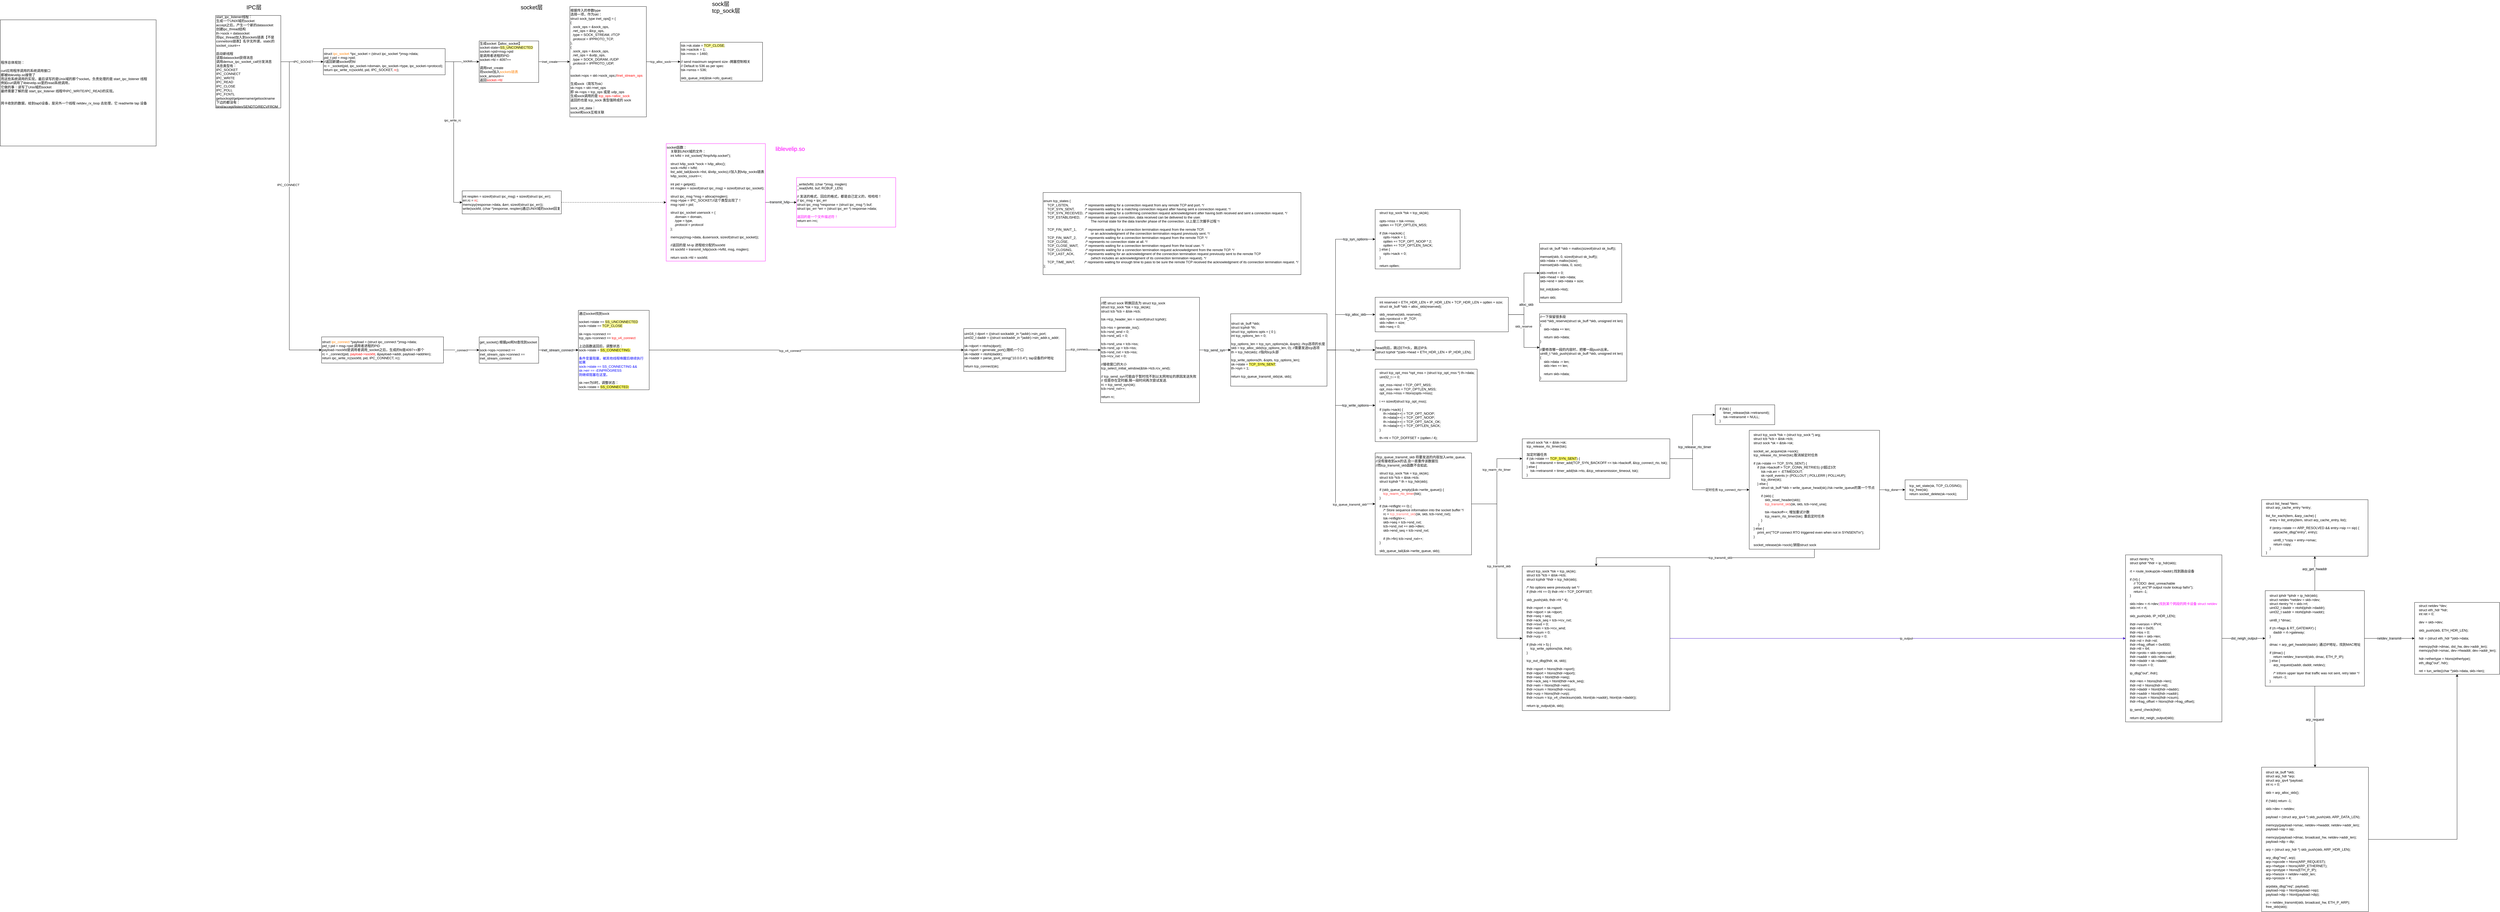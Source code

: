 <mxfile version="14.2.4" type="github">
  <diagram id="JkMtZPwAcen48O5Z7KO6" name="第 1 页">
    <mxGraphModel dx="2249" dy="762" grid="1" gridSize="10" guides="1" tooltips="1" connect="1" arrows="1" fold="1" page="1" pageScale="1" pageWidth="827" pageHeight="1169" math="0" shadow="0">
      <root>
        <mxCell id="0" />
        <mxCell id="1" parent="0" />
        <mxCell id="h-AYutWAJ_S-bmYvBNu8-1" style="edgeStyle=orthogonalEdgeStyle;rounded=0;orthogonalLoop=1;jettySize=auto;html=1;exitX=1;exitY=0.5;exitDx=0;exitDy=0;" parent="1" source="h-AYutWAJ_S-bmYvBNu8-3" target="h-AYutWAJ_S-bmYvBNu8-6" edge="1">
          <mxGeometry relative="1" as="geometry">
            <Array as="points">
              <mxPoint x="1080" y="258.25" />
              <mxPoint x="1080" y="258.25" />
            </Array>
          </mxGeometry>
        </mxCell>
        <mxCell id="h-AYutWAJ_S-bmYvBNu8-2" value="inet_create" style="edgeLabel;html=1;align=center;verticalAlign=middle;resizable=0;points=[];" parent="h-AYutWAJ_S-bmYvBNu8-1" vertex="1" connectable="0">
          <mxGeometry x="-0.149" y="-1" relative="1" as="geometry">
            <mxPoint x="106.67" y="-1" as="offset" />
          </mxGeometry>
        </mxCell>
        <mxCell id="h-AYutWAJ_S-bmYvBNu8-3" value="生成socket【alloc_socket】&lt;br&gt;socket-state=&lt;span style=&quot;background-color: rgb(255 , 255 , 153)&quot;&gt;SS_UNCONNECTED&lt;/span&gt;&lt;br&gt;socket-&amp;gt;pid=msg-&amp;gt;pid&lt;br&gt;是调用者进程的PID&lt;br&gt;socket-&amp;gt;fd = 4097++&lt;br&gt;&lt;br&gt;调用inet_create&lt;br&gt;将socket加入&lt;font color=&quot;#ff8000&quot;&gt;sockets链表&lt;/font&gt;&lt;br&gt;sock_amount++&lt;br&gt;返回&lt;font color=&quot;#ff0000&quot;&gt;socket-&amp;gt;fd&lt;/font&gt;" style="rounded=0;whiteSpace=wrap;html=1;shadow=0;align=left;" parent="1" vertex="1">
          <mxGeometry x="970" y="184.62" width="210" height="146.75" as="geometry" />
        </mxCell>
        <mxCell id="h-AYutWAJ_S-bmYvBNu8-4" style="edgeStyle=orthogonalEdgeStyle;rounded=0;orthogonalLoop=1;jettySize=auto;html=1;entryX=0;entryY=0.5;entryDx=0;entryDy=0;" parent="1" source="h-AYutWAJ_S-bmYvBNu8-6" target="h-AYutWAJ_S-bmYvBNu8-16" edge="1">
          <mxGeometry relative="1" as="geometry" />
        </mxCell>
        <mxCell id="h-AYutWAJ_S-bmYvBNu8-5" value="tcp_alloc_sock" style="edgeLabel;html=1;align=center;verticalAlign=middle;resizable=0;points=[];" parent="h-AYutWAJ_S-bmYvBNu8-4" vertex="1" connectable="0">
          <mxGeometry x="-0.167" relative="1" as="geometry">
            <mxPoint as="offset" />
          </mxGeometry>
        </mxCell>
        <mxCell id="h-AYutWAJ_S-bmYvBNu8-6" value="根据传入的参数type&lt;br&gt;选择一项，作为skt：&lt;br&gt;&lt;div&gt;struct sock_type inet_ops[] = {&lt;/div&gt;&lt;div&gt;&lt;span&gt;   &lt;/span&gt;{&amp;nbsp;&lt;/div&gt;&lt;div&gt;&lt;span&gt;   &lt;/span&gt;&amp;nbsp; .sock_ops = &amp;amp;sock_ops,&lt;/div&gt;&lt;div&gt;&lt;span&gt;   &lt;/span&gt;&amp;nbsp; .net_ops = &amp;amp;tcp_ops,&lt;/div&gt;&lt;div&gt;&lt;span&gt;   &lt;/span&gt;&amp;nbsp; .type = SOCK_STREAM,&lt;span&gt;  &lt;/span&gt;//TCP&lt;/div&gt;&lt;div&gt;&lt;span&gt;   &lt;/span&gt;&amp;nbsp; .protocol = IPPROTO_TCP,&lt;/div&gt;&lt;div&gt;&lt;span&gt;   &lt;/span&gt;},&lt;/div&gt;&lt;div&gt;&lt;span&gt;   &lt;/span&gt;{&lt;/div&gt;&lt;div&gt;&lt;span&gt;   &lt;/span&gt;&amp;nbsp; .sock_ops = &amp;amp;sock_ops,&lt;/div&gt;&lt;div&gt;&lt;span&gt;   &lt;/span&gt;&amp;nbsp; .net_ops = &amp;amp;udp_ops,&lt;/div&gt;&lt;div&gt;&lt;span&gt;   &lt;/span&gt;&amp;nbsp; .type = SOCK_DGRAM,&lt;span&gt;  &lt;/span&gt;//UDP&lt;/div&gt;&lt;div&gt;&lt;span&gt;   &lt;/span&gt;&amp;nbsp; .protocol = IPPROTO_UDP,&lt;/div&gt;&lt;div&gt;&lt;span&gt;   &lt;/span&gt;}&lt;/div&gt;&lt;div&gt;&lt;br&gt;&lt;/div&gt;&lt;div&gt;socket-&amp;gt;ops = skt-&amp;gt;sock_ops;/&lt;font color=&quot;#ff0000&quot;&gt;/inet_stream_ops&lt;/font&gt;&lt;br&gt;&lt;/div&gt;&lt;div&gt;&lt;br&gt;&lt;/div&gt;&lt;div&gt;生成sock（简写为sk）&lt;/div&gt;&lt;div&gt;&lt;div&gt;sk-&amp;gt;ops = skt-&amp;gt;net_ops&lt;/div&gt;&lt;div&gt;即 sk-&amp;gt;ops = tcp_ops 或是 udp_ops&lt;/div&gt;&lt;/div&gt;&lt;div&gt;生成sock调用的是&lt;font color=&quot;#ff0000&quot;&gt;&amp;nbsp;&lt;span&gt;tcp_ops-&amp;gt;alloc_sock&lt;/span&gt;&lt;/font&gt;&lt;/div&gt;&lt;div&gt;返回的也是 tcp_sock 类型强转成的 sock&lt;/div&gt;&lt;div&gt;&lt;br&gt;&lt;/div&gt;&lt;div&gt;sock_init_data：&lt;br&gt;&lt;/div&gt;&lt;div&gt;socket和sock互相关联&lt;/div&gt;&lt;div&gt;&lt;br&gt;&lt;/div&gt;" style="rounded=0;whiteSpace=wrap;html=1;shadow=0;align=left;verticalAlign=top;" parent="1" vertex="1">
          <mxGeometry x="1290" y="63" width="270" height="390" as="geometry" />
        </mxCell>
        <mxCell id="h-AYutWAJ_S-bmYvBNu8-7" style="edgeStyle=orthogonalEdgeStyle;rounded=0;orthogonalLoop=1;jettySize=auto;html=1;entryX=0;entryY=0.5;entryDx=0;entryDy=0;" parent="1" source="h-AYutWAJ_S-bmYvBNu8-9" target="h-AYutWAJ_S-bmYvBNu8-14" edge="1">
          <mxGeometry relative="1" as="geometry" />
        </mxCell>
        <mxCell id="h-AYutWAJ_S-bmYvBNu8-8" value="IPC_SOCKET" style="edgeLabel;html=1;align=center;verticalAlign=middle;resizable=0;points=[];" parent="h-AYutWAJ_S-bmYvBNu8-7" vertex="1" connectable="0">
          <mxGeometry x="0.251" y="-4" relative="1" as="geometry">
            <mxPoint x="-15" y="-4" as="offset" />
          </mxGeometry>
        </mxCell>
        <mxCell id="nQ9esfCF_CsTz2VPVnLO-2" style="edgeStyle=orthogonalEdgeStyle;rounded=0;orthogonalLoop=1;jettySize=auto;html=1;entryX=0;entryY=0.5;entryDx=0;entryDy=0;" parent="1" source="h-AYutWAJ_S-bmYvBNu8-9" target="nQ9esfCF_CsTz2VPVnLO-1" edge="1">
          <mxGeometry relative="1" as="geometry">
            <Array as="points">
              <mxPoint x="300" y="258" />
              <mxPoint x="300" y="1276" />
            </Array>
          </mxGeometry>
        </mxCell>
        <mxCell id="nQ9esfCF_CsTz2VPVnLO-3" value="IPC_CONNECT" style="edgeLabel;html=1;align=center;verticalAlign=middle;resizable=0;points=[];" parent="nQ9esfCF_CsTz2VPVnLO-2" vertex="1" connectable="0">
          <mxGeometry x="-0.201" y="-4" relative="1" as="geometry">
            <mxPoint as="offset" />
          </mxGeometry>
        </mxCell>
        <mxCell id="h-AYutWAJ_S-bmYvBNu8-9" value="start_ipc_listener线程：&lt;br&gt;生成一个UNIX域的socket&lt;br&gt;accept之后，产生一个新的datasocket&lt;br&gt;创建ipc_thread结构&lt;br&gt;th-&amp;gt;sock = datasocket&lt;br&gt;将ipc_thread加入到sockets链表【不是connetions链表】名字无所谓，static的&lt;br&gt;socket_count++&lt;br&gt;&lt;br&gt;启动新线程&lt;br&gt;读取datasocket获得消息&lt;br&gt;调用demux_ipc_socket_call分发消息&lt;br&gt;消息类型有：&lt;br&gt;&lt;div&gt;IPC_SOCKET&lt;/div&gt;&lt;div&gt;IPC_CONNECT&lt;/div&gt;&lt;div&gt;IPC_WRITE&lt;/div&gt;&lt;div&gt;IPC_READ&lt;/div&gt;&lt;div&gt;IPC_CLOSE&lt;/div&gt;&lt;div&gt;IPC_POLL&lt;/div&gt;&lt;div&gt;IPC_FCNTL&lt;/div&gt;&lt;div&gt;getsockopt/getpeername/getsockname&lt;/div&gt;&lt;div&gt;下边的都没有：&lt;/div&gt;&lt;div&gt;bind/accept/listen/&lt;span&gt;SENDTO/&lt;/span&gt;&lt;span&gt;RECVFROM&lt;/span&gt;&lt;/div&gt;" style="rounded=0;whiteSpace=wrap;html=1;align=left;" parent="1" vertex="1">
          <mxGeometry x="40" y="94.63" width="230" height="326.75" as="geometry" />
        </mxCell>
        <mxCell id="h-AYutWAJ_S-bmYvBNu8-10" style="edgeStyle=orthogonalEdgeStyle;rounded=0;orthogonalLoop=1;jettySize=auto;html=1;" parent="1" source="h-AYutWAJ_S-bmYvBNu8-14" target="h-AYutWAJ_S-bmYvBNu8-3" edge="1">
          <mxGeometry relative="1" as="geometry" />
        </mxCell>
        <mxCell id="h-AYutWAJ_S-bmYvBNu8-11" value="_socket" style="edgeLabel;html=1;align=center;verticalAlign=middle;resizable=0;points=[];" parent="h-AYutWAJ_S-bmYvBNu8-10" vertex="1" connectable="0">
          <mxGeometry x="0.255" y="2" relative="1" as="geometry">
            <mxPoint as="offset" />
          </mxGeometry>
        </mxCell>
        <mxCell id="h-AYutWAJ_S-bmYvBNu8-12" style="edgeStyle=orthogonalEdgeStyle;rounded=0;orthogonalLoop=1;jettySize=auto;html=1;entryX=0;entryY=0.5;entryDx=0;entryDy=0;" parent="1" source="h-AYutWAJ_S-bmYvBNu8-14" target="h-AYutWAJ_S-bmYvBNu8-15" edge="1">
          <mxGeometry relative="1" as="geometry" />
        </mxCell>
        <mxCell id="h-AYutWAJ_S-bmYvBNu8-13" value="ipc_write_rc" style="edgeLabel;html=1;align=center;verticalAlign=middle;resizable=0;points=[];" parent="h-AYutWAJ_S-bmYvBNu8-12" vertex="1" connectable="0">
          <mxGeometry x="-0.151" y="-4" relative="1" as="geometry">
            <mxPoint as="offset" />
          </mxGeometry>
        </mxCell>
        <mxCell id="h-AYutWAJ_S-bmYvBNu8-14" value="struct &lt;font color=&quot;#ff8000&quot;&gt;ipc_socket &lt;/font&gt;*ipc_socket = (struct ipc_socket *)msg-&amp;gt;data;&lt;br&gt;&lt;div&gt;&lt;span&gt; &lt;/span&gt;pid_t pid = msg-&amp;gt;pid;&lt;/div&gt;&lt;div&gt;&lt;span&gt; &lt;/span&gt;//返回新建socket的fd&lt;/div&gt;&lt;div&gt;&lt;span&gt; &lt;/span&gt;rc = _socket(pid, ipc_socket-&amp;gt;domain, ipc_socket-&amp;gt;type, ipc_socket-&amp;gt;protocol);&lt;/div&gt;&lt;div&gt;&lt;span&gt; &lt;/span&gt;return ipc_write_rc(sockfd, pid, IPC_SOCKET, &lt;font color=&quot;#ff0000&quot;&gt;rc&lt;/font&gt;);&lt;/div&gt;" style="rounded=0;whiteSpace=wrap;html=1;align=left;" parent="1" vertex="1">
          <mxGeometry x="420" y="211.75" width="430" height="92.5" as="geometry" />
        </mxCell>
        <mxCell id="nQ9esfCF_CsTz2VPVnLO-4" style="edgeStyle=orthogonalEdgeStyle;rounded=0;orthogonalLoop=1;jettySize=auto;html=1;dashed=1;entryX=0;entryY=0.5;entryDx=0;entryDy=0;" parent="1" source="h-AYutWAJ_S-bmYvBNu8-15" target="nQ9esfCF_CsTz2VPVnLO-5" edge="1">
          <mxGeometry relative="1" as="geometry">
            <mxPoint x="1440" y="543.5" as="targetPoint" />
          </mxGeometry>
        </mxCell>
        <mxCell id="h-AYutWAJ_S-bmYvBNu8-15" value="int resplen = sizeof(struct ipc_msg) + sizeof(struct ipc_err);&lt;br&gt;&lt;div&gt;&lt;span&gt;err.rc =&lt;/span&gt;&lt;font color=&quot;#ff0000&quot;&gt; rc&lt;/font&gt;&lt;span&gt;;&lt;/span&gt;&lt;br&gt;&lt;/div&gt;&lt;div&gt;memcpy(response-&amp;gt;data, &amp;amp;err, sizeof(struct ipc_err));&lt;/div&gt;write(sockfd, (char *)response, resplen)通过UNIX域的socket回复" style="rounded=0;whiteSpace=wrap;html=1;align=left;" parent="1" vertex="1">
          <mxGeometry x="910" y="714.09" width="350" height="81.5" as="geometry" />
        </mxCell>
        <mxCell id="h-AYutWAJ_S-bmYvBNu8-16" value="&lt;div&gt;tsk-&amp;gt;sk.state = &lt;span style=&quot;background-color: rgb(255 , 255 , 153)&quot;&gt;TCP_CLOSE&lt;/span&gt;;&lt;/div&gt;&lt;div&gt;tsk-&amp;gt;sackok = 1;&lt;/div&gt;&lt;div&gt;&lt;span&gt;tsk-&amp;gt;rmss = 1460;&lt;/span&gt;&lt;/div&gt;&lt;div&gt;&lt;br&gt;&lt;/div&gt;&lt;div&gt;&lt;span&gt; &lt;/span&gt;// send maximum segment size -拥塞控制相关&lt;/div&gt;&lt;div&gt;// Default to 536 as per spec&lt;/div&gt;&lt;div&gt;tsk-&amp;gt;smss = 536;&lt;/div&gt;&lt;div&gt;&lt;br&gt;&lt;/div&gt;&lt;div&gt;skb_queue_init(&amp;amp;tsk-&amp;gt;ofo_queue);&lt;/div&gt;" style="rounded=0;whiteSpace=wrap;html=1;align=left;" parent="1" vertex="1">
          <mxGeometry x="1680" y="189.25" width="290" height="137.5" as="geometry" />
        </mxCell>
        <mxCell id="h-AYutWAJ_S-bmYvBNu8-17" value="IPC层" style="text;html=1;align=center;verticalAlign=middle;resizable=0;points=[];autosize=1;fontSize=20;" parent="1" vertex="1">
          <mxGeometry x="140" y="50" width="70" height="30" as="geometry" />
        </mxCell>
        <mxCell id="h-AYutWAJ_S-bmYvBNu8-18" value="socket层" style="text;html=1;align=center;verticalAlign=middle;resizable=0;points=[];autosize=1;fontSize=20;" parent="1" vertex="1">
          <mxGeometry x="1110" y="50" width="90" height="30" as="geometry" />
        </mxCell>
        <mxCell id="h-AYutWAJ_S-bmYvBNu8-19" value="sock层&lt;br&gt;tcp_sock层" style="text;html=1;align=left;verticalAlign=middle;resizable=0;points=[];autosize=1;fontSize=20;" parent="1" vertex="1">
          <mxGeometry x="1790" y="40" width="110" height="50" as="geometry" />
        </mxCell>
        <mxCell id="h-AYutWAJ_S-bmYvBNu8-22" value="程序总体规划：&lt;br&gt;&lt;br&gt;curl应用程序调用的系统调用接口&lt;br&gt;都被liblevelip.so接管了&lt;br&gt;而这些系统调用的实现，最后读写的是Unix域的那个socket。负责处理的是 start_ipc_listener 线程&lt;br&gt;例如curl调用了liblevelip.so里的read系统调用，&lt;br&gt;它做的事：读写了Unix域的socket&lt;br&gt;最终需要了解的是 start_ipc_listener 线程中IPC_WRITE/IPC_READ的实现。&lt;br&gt;&lt;br&gt;&lt;br&gt;网卡收到的数据，给到tap0设备，是另外一个线程 netdev_rx_loop 去处理，它 read/write tap 设备" style="rounded=0;whiteSpace=wrap;html=1;align=left;" parent="1" vertex="1">
          <mxGeometry x="-720" y="110" width="550" height="445.75" as="geometry" />
        </mxCell>
        <mxCell id="yaBAwWdUjn6GlstP9hA2-2" style="edgeStyle=orthogonalEdgeStyle;rounded=0;orthogonalLoop=1;jettySize=auto;html=1;entryX=0;entryY=0.5;entryDx=0;entryDy=0;" parent="1" source="nQ9esfCF_CsTz2VPVnLO-1" target="yaBAwWdUjn6GlstP9hA2-1" edge="1">
          <mxGeometry relative="1" as="geometry" />
        </mxCell>
        <mxCell id="yaBAwWdUjn6GlstP9hA2-3" value="_connect" style="edgeLabel;html=1;align=center;verticalAlign=middle;resizable=0;points=[];" parent="yaBAwWdUjn6GlstP9hA2-2" vertex="1" connectable="0">
          <mxGeometry x="0.277" y="3" relative="1" as="geometry">
            <mxPoint x="-17.25" y="2.94" as="offset" />
          </mxGeometry>
        </mxCell>
        <mxCell id="nQ9esfCF_CsTz2VPVnLO-1" value="&lt;div&gt;struct &lt;font color=&quot;#ff8000&quot;&gt;ipc_connect&lt;/font&gt; *payload = (struct ipc_connect *)msg-&amp;gt;data;&lt;/div&gt;&lt;div&gt;pid_t pid = msg-&amp;gt;pid;调用者进程的PID&lt;/div&gt;&lt;div&gt;payload-&amp;gt;sockfd是调用者调用_socket之后，生成的fd是4097++那个&lt;/div&gt;&lt;div&gt;rc = _connect(pid, &lt;font color=&quot;#ff0000&quot;&gt;payload-&amp;gt;sockfd&lt;/font&gt;, &amp;amp;payload-&amp;gt;addr, payload-&amp;gt;addrlen);&lt;/div&gt;&lt;div&gt;return ipc_write_rc(sockfd, pid, IPC_CONNECT, rc);&lt;/div&gt;" style="rounded=0;whiteSpace=wrap;html=1;align=left;" parent="1" vertex="1">
          <mxGeometry x="414" y="1230" width="430" height="92.5" as="geometry" />
        </mxCell>
        <mxCell id="nQ9esfCF_CsTz2VPVnLO-7" style="edgeStyle=orthogonalEdgeStyle;rounded=0;orthogonalLoop=1;jettySize=auto;html=1;entryX=0;entryY=0.5;entryDx=0;entryDy=0;" parent="1" source="nQ9esfCF_CsTz2VPVnLO-5" target="nQ9esfCF_CsTz2VPVnLO-6" edge="1">
          <mxGeometry relative="1" as="geometry" />
        </mxCell>
        <mxCell id="nQ9esfCF_CsTz2VPVnLO-9" value="&lt;span style=&quot;color: rgb(0 , 0 , 0) ; font-size: 12px ; text-align: left ; background-color: rgb(248 , 249 , 250)&quot;&gt;transmit_lvlip&lt;/span&gt;" style="edgeLabel;html=1;align=center;verticalAlign=middle;resizable=0;points=[];fontSize=20;fontColor=#FF00FF;" parent="nQ9esfCF_CsTz2VPVnLO-7" vertex="1" connectable="0">
          <mxGeometry x="0.288" y="2" relative="1" as="geometry">
            <mxPoint x="-20.83" y="-2.84" as="offset" />
          </mxGeometry>
        </mxCell>
        <mxCell id="nQ9esfCF_CsTz2VPVnLO-5" value="socket函数：&lt;br&gt;&amp;nbsp; &amp;nbsp; 关联到UNIX域的文件：&lt;br&gt;&lt;div&gt;&amp;nbsp; &amp;nbsp; int lvlfd = init_socket(&quot;/tmp/lvlip.socket&quot;);&lt;/div&gt;&lt;div&gt;&lt;br&gt;&lt;/div&gt;&lt;div&gt;&amp;nbsp; &amp;nbsp; struct lvlip_sock *sock = lvlip_alloc();&lt;/div&gt;&lt;div&gt;&amp;nbsp; &amp;nbsp; sock-&amp;gt;lvlfd = lvlfd;&lt;/div&gt;&lt;div&gt;&amp;nbsp; &amp;nbsp; list_add_tail(&amp;amp;sock-&amp;gt;list, &amp;amp;lvlip_socks);//加入到lvlip_socks链表&lt;/div&gt;&lt;div&gt;&amp;nbsp; &amp;nbsp; lvlip_socks_count++;&lt;/div&gt;&lt;div&gt;&amp;nbsp; &amp;nbsp;&amp;nbsp;&lt;/div&gt;&lt;div&gt;&amp;nbsp; &amp;nbsp; int pid = getpid();&lt;/div&gt;&lt;div&gt;&amp;nbsp; &amp;nbsp; int msglen = sizeof(struct ipc_msg) + sizeof(struct ipc_socket);&lt;/div&gt;&lt;div&gt;&lt;br&gt;&lt;/div&gt;&lt;div&gt;&amp;nbsp; &amp;nbsp; struct ipc_msg *msg = alloca(msglen);&lt;/div&gt;&lt;div&gt;&amp;nbsp; &amp;nbsp; msg-&amp;gt;type = IPC_SOCKET;//这个类型出现了！&lt;/div&gt;&lt;div&gt;&amp;nbsp; &amp;nbsp; msg-&amp;gt;pid = pid;&lt;/div&gt;&lt;div&gt;&lt;br&gt;&lt;/div&gt;&lt;div&gt;&amp;nbsp; &amp;nbsp; struct ipc_socket usersock = {&lt;/div&gt;&lt;div&gt;&amp;nbsp; &amp;nbsp; &amp;nbsp; &amp;nbsp; .domain = domain,&lt;/div&gt;&lt;div&gt;&amp;nbsp; &amp;nbsp; &amp;nbsp; &amp;nbsp; .type = type,&lt;/div&gt;&lt;div&gt;&amp;nbsp; &amp;nbsp; &amp;nbsp; &amp;nbsp; .protocol = protocol&lt;/div&gt;&lt;div&gt;&amp;nbsp; &amp;nbsp; };&lt;/div&gt;&lt;div&gt;&amp;nbsp; &amp;nbsp;&amp;nbsp;&lt;/div&gt;&lt;div&gt;&amp;nbsp; &amp;nbsp; memcpy(msg-&amp;gt;data, &amp;amp;usersock, sizeof(struct ipc_socket));&lt;/div&gt;&lt;div&gt;&lt;br&gt;&lt;/div&gt;&lt;div&gt;&lt;span&gt;&lt;/span&gt;&amp;nbsp; &amp;nbsp; //返回的是 lvl-ip 进程给分配的sockfd&lt;/div&gt;&lt;div&gt;&amp;nbsp; &amp;nbsp; int sockfd = transmit_lvlip(sock-&amp;gt;lvlfd, msg, msglen);&lt;/div&gt;&lt;div&gt;&lt;br&gt;&lt;/div&gt;&lt;div&gt;&amp;nbsp; &amp;nbsp; return sock-&amp;gt;fd = sockfd;&lt;/div&gt;" style="rounded=0;whiteSpace=wrap;html=1;align=left;strokeColor=#FF00FF;" parent="1" vertex="1">
          <mxGeometry x="1630" y="547.34" width="350" height="415" as="geometry" />
        </mxCell>
        <mxCell id="nQ9esfCF_CsTz2VPVnLO-6" value="&lt;div&gt;_write(lvlfd, (char *)msg, msglen)&lt;/div&gt;&lt;div&gt;&lt;span&gt;_read(lvlfd, buf, RCBUF_LEN)&lt;/span&gt;&lt;/div&gt;&lt;div&gt;&lt;br&gt;&lt;/div&gt;&lt;div&gt;&lt;span&gt; &lt;/span&gt;// 发送的格式、回应的格式，都是自己定义的，哈哈哈！&lt;/div&gt;&lt;div&gt;&lt;span&gt; &lt;/span&gt;// ipc_msg + ipc_err&lt;/div&gt;&lt;div&gt;struct ipc_msg *response = (struct ipc_msg *) buf;&lt;/div&gt;&lt;div&gt;&lt;span&gt;struct ipc_err *err = (struct ipc_err *) response-&amp;gt;data;&lt;/span&gt;&lt;br&gt;&lt;/div&gt;&lt;div&gt;&lt;span&gt;&lt;br&gt;&lt;/span&gt;&lt;/div&gt;&lt;div&gt;&lt;span&gt;&lt;font color=&quot;#ff00ff&quot;&gt;返回的是一个文件描述符！&lt;/font&gt;&lt;/span&gt;&lt;/div&gt;&lt;div&gt;&lt;span&gt;return err-&amp;gt;rc;&lt;/span&gt;&lt;br&gt;&lt;/div&gt;" style="rounded=0;whiteSpace=wrap;html=1;align=left;strokeColor=#FF00FF;" parent="1" vertex="1">
          <mxGeometry x="2090" y="667.34" width="350" height="175" as="geometry" />
        </mxCell>
        <mxCell id="nQ9esfCF_CsTz2VPVnLO-8" value="&lt;span style=&quot;text-align: left; font-size: 20px;&quot;&gt;liblevelip.so&lt;/span&gt;" style="text;html=1;align=center;verticalAlign=middle;resizable=0;points=[];autosize=1;fontSize=20;fontColor=#FF00FF;" parent="1" vertex="1">
          <mxGeometry x="2007" y="550" width="120" height="30" as="geometry" />
        </mxCell>
        <mxCell id="yaBAwWdUjn6GlstP9hA2-5" style="edgeStyle=orthogonalEdgeStyle;rounded=0;orthogonalLoop=1;jettySize=auto;html=1;entryX=0;entryY=0.5;entryDx=0;entryDy=0;exitX=1;exitY=0.5;exitDx=0;exitDy=0;" parent="1" source="yaBAwWdUjn6GlstP9hA2-10" target="yaBAwWdUjn6GlstP9hA2-4" edge="1">
          <mxGeometry relative="1" as="geometry" />
        </mxCell>
        <mxCell id="yaBAwWdUjn6GlstP9hA2-6" value="tcp_v4_connect" style="edgeLabel;html=1;align=center;verticalAlign=middle;resizable=0;points=[];" parent="yaBAwWdUjn6GlstP9hA2-5" vertex="1" connectable="0">
          <mxGeometry x="-0.106" y="-2" relative="1" as="geometry">
            <mxPoint as="offset" />
          </mxGeometry>
        </mxCell>
        <mxCell id="yaBAwWdUjn6GlstP9hA2-11" style="edgeStyle=orthogonalEdgeStyle;rounded=0;orthogonalLoop=1;jettySize=auto;html=1;entryX=0;entryY=0.5;entryDx=0;entryDy=0;" parent="1" source="yaBAwWdUjn6GlstP9hA2-1" target="yaBAwWdUjn6GlstP9hA2-10" edge="1">
          <mxGeometry relative="1" as="geometry" />
        </mxCell>
        <mxCell id="yaBAwWdUjn6GlstP9hA2-12" value="&lt;span style=&quot;font-size: 12px ; text-align: left ; background-color: rgb(248 , 249 , 250)&quot;&gt;inet_stream_connect&lt;/span&gt;" style="edgeLabel;html=1;align=center;verticalAlign=middle;resizable=0;points=[];" parent="yaBAwWdUjn6GlstP9hA2-11" vertex="1" connectable="0">
          <mxGeometry x="-0.224" relative="1" as="geometry">
            <mxPoint x="11.67" as="offset" />
          </mxGeometry>
        </mxCell>
        <mxCell id="yaBAwWdUjn6GlstP9hA2-1" value="get_socket():根据pid和fd查找到socket&lt;br&gt;&lt;br&gt;sock-&amp;gt;ops-&amp;gt;connect == &lt;br&gt;inet_stream_ops-&amp;gt;connect == &lt;br&gt;inet_stream_connect" style="rounded=0;whiteSpace=wrap;html=1;shadow=0;align=left;" parent="1" vertex="1">
          <mxGeometry x="970" y="1230" width="210" height="93.03" as="geometry" />
        </mxCell>
        <mxCell id="yaBAwWdUjn6GlstP9hA2-8" style="edgeStyle=orthogonalEdgeStyle;rounded=0;orthogonalLoop=1;jettySize=auto;html=1;entryX=0;entryY=0.5;entryDx=0;entryDy=0;" parent="1" source="yaBAwWdUjn6GlstP9hA2-4" target="yaBAwWdUjn6GlstP9hA2-7" edge="1">
          <mxGeometry relative="1" as="geometry" />
        </mxCell>
        <mxCell id="yaBAwWdUjn6GlstP9hA2-9" value="tcp_connect" style="edgeLabel;html=1;align=center;verticalAlign=middle;resizable=0;points=[];" parent="yaBAwWdUjn6GlstP9hA2-8" vertex="1" connectable="0">
          <mxGeometry x="-0.234" y="2" relative="1" as="geometry">
            <mxPoint as="offset" />
          </mxGeometry>
        </mxCell>
        <mxCell id="yaBAwWdUjn6GlstP9hA2-4" value="&lt;div&gt;uint16_t dport = ((struct sockaddr_in *)addr)-&amp;gt;sin_port;&lt;/div&gt;&lt;div&gt;uint32_t daddr = ((struct sockaddr_in *)addr)-&amp;gt;sin_addr.s_addr;&lt;/div&gt;&lt;div&gt;&lt;br&gt;&lt;/div&gt;&lt;div&gt;sk-&amp;gt;dport = ntohs(dport);&lt;/div&gt;&lt;div&gt;sk-&amp;gt;sport = generate_port();随机一个口&lt;/div&gt;&lt;div&gt;sk-&amp;gt;daddr = ntohl(daddr);&lt;/div&gt;&lt;div&gt;sk-&amp;gt;saddr = parse_ipv4_string(&quot;10.0.0.4&quot;); tap设备的IP地址&lt;/div&gt;&lt;div&gt;&lt;br&gt;&lt;/div&gt;&lt;div&gt;return tcp_connect(sk);&lt;/div&gt;" style="rounded=0;whiteSpace=wrap;html=1;align=left;" parent="1" vertex="1">
          <mxGeometry x="2680" y="1200.54" width="360" height="151.41" as="geometry" />
        </mxCell>
        <mxCell id="yaBAwWdUjn6GlstP9hA2-15" style="edgeStyle=orthogonalEdgeStyle;rounded=0;orthogonalLoop=1;jettySize=auto;html=1;entryX=0;entryY=0.5;entryDx=0;entryDy=0;" parent="1" source="yaBAwWdUjn6GlstP9hA2-7" target="yaBAwWdUjn6GlstP9hA2-14" edge="1">
          <mxGeometry relative="1" as="geometry" />
        </mxCell>
        <mxCell id="yaBAwWdUjn6GlstP9hA2-16" value="&lt;span style=&quot;font-size: 12px ; text-align: left ; background-color: rgb(248 , 249 , 250)&quot;&gt;tcp_send_syn&lt;/span&gt;" style="edgeLabel;html=1;align=center;verticalAlign=middle;resizable=0;points=[];" parent="yaBAwWdUjn6GlstP9hA2-15" vertex="1" connectable="0">
          <mxGeometry x="-0.308" y="-2" relative="1" as="geometry">
            <mxPoint x="15.0" y="-1.99" as="offset" />
          </mxGeometry>
        </mxCell>
        <mxCell id="yaBAwWdUjn6GlstP9hA2-7" value="&lt;div&gt;//把 struct sock 转换回去为 struct tcp_sock&lt;/div&gt;&lt;div&gt;struct tcp_sock *tsk = tcp_sk(sk);&lt;/div&gt;&lt;div&gt;struct tcb *tcb = &amp;amp;tsk-&amp;gt;tcb;&lt;/div&gt;&lt;div&gt;&lt;br&gt;&lt;/div&gt;&lt;div&gt;tsk-&amp;gt;tcp_header_len = sizeof(struct tcphdr);&lt;/div&gt;&lt;div&gt;&lt;br&gt;&lt;/div&gt;&lt;div&gt;tcb-&amp;gt;iss = generate_iss();&lt;/div&gt;&lt;div&gt;tcb-&amp;gt;snd_wnd = 0;&lt;/div&gt;&lt;div&gt;tcb-&amp;gt;snd_wl1 = 0;&lt;/div&gt;&lt;div&gt;&lt;br&gt;&lt;/div&gt;&lt;div&gt;tcb-&amp;gt;snd_una = tcb-&amp;gt;iss;&lt;/div&gt;&lt;div&gt;tcb-&amp;gt;snd_up = tcb-&amp;gt;iss;&lt;/div&gt;&lt;div&gt;tcb-&amp;gt;snd_nxt = tcb-&amp;gt;iss;&lt;/div&gt;&lt;div&gt;tcb-&amp;gt;rcv_nxt = 0;&lt;/div&gt;&lt;div&gt;&lt;br&gt;&lt;/div&gt;&lt;div&gt;//接收窗口的大小&lt;/div&gt;&lt;div&gt;tcp_select_initial_window(&amp;amp;tsk-&amp;gt;tcb.rcv_wnd);&lt;/div&gt;&lt;div&gt;&lt;br&gt;&lt;/div&gt;&lt;div&gt;// tcp_send_syn可能由于暂时找不到以太网地址的原因发送失败&lt;/div&gt;&lt;div&gt;// 但是存在定时器,隔一段时间再次尝试发送.&lt;/div&gt;&lt;div&gt;rc = tcp_send_syn(sk);&lt;/div&gt;&lt;div&gt;tcb-&amp;gt;snd_nxt++;&lt;/div&gt;&lt;div&gt;&lt;br&gt;&lt;/div&gt;&lt;div&gt;return rc;&lt;/div&gt;" style="rounded=0;whiteSpace=wrap;html=1;align=left;" parent="1" vertex="1">
          <mxGeometry x="3163" y="1090.11" width="349" height="372.29" as="geometry" />
        </mxCell>
        <mxCell id="yaBAwWdUjn6GlstP9hA2-10" value="通过socket找到sock&lt;br&gt;&lt;br&gt;socket-&amp;gt;state ==&amp;nbsp;&lt;span style=&quot;background-color: rgb(255 , 255 , 153)&quot;&gt;SS_UNCONNECTED&lt;/span&gt;&lt;br&gt;sock-&amp;gt;state ==&amp;nbsp;&lt;span style=&quot;background-color: rgb(255 , 255 , 153)&quot;&gt;TCP_CLOSE&lt;/span&gt;&lt;br&gt;&lt;br&gt;sk-&amp;gt;ops-&amp;gt;connect == &lt;br&gt;tcp_ops-&amp;gt;connect == &lt;font color=&quot;#ff0000&quot;&gt;tcp_v4_connect&lt;/font&gt;&lt;br&gt;&lt;br&gt;上边函数返回后，调整状态：&lt;br&gt;sock-&amp;gt;state = &lt;span style=&quot;background-color: rgb(255 , 255 , 102)&quot;&gt;SS_CONNECTING;&lt;/span&gt;&lt;br&gt;&lt;span style=&quot;background-color: rgb(255 , 255 , 255)&quot;&gt;&lt;br&gt;&lt;font color=&quot;#0000ff&quot;&gt;条件变量阻塞，被其他线程唤醒后继续执行&lt;br&gt;如果&lt;br&gt;sock-&amp;gt;state == SS_CONNECTING &amp;amp;&amp;amp; &lt;br&gt;sk-&amp;gt;err == -EINPROGRESS&lt;br&gt;则继续阻塞在这里。&lt;/font&gt;&lt;br&gt;&lt;br&gt;sk-&amp;gt;err为0时，调整状态：&lt;br&gt;&lt;/span&gt;sock-&amp;gt;state = &lt;span style=&quot;background-color: rgb(255 , 255 , 102)&quot;&gt;SS_CONNECTED;&lt;/span&gt;" style="rounded=0;whiteSpace=wrap;html=1;align=left;" parent="1" vertex="1">
          <mxGeometry x="1320" y="1136.21" width="250" height="280.62" as="geometry" />
        </mxCell>
        <mxCell id="yaBAwWdUjn6GlstP9hA2-18" style="edgeStyle=orthogonalEdgeStyle;rounded=0;orthogonalLoop=1;jettySize=auto;html=1;entryX=0;entryY=0.5;entryDx=0;entryDy=0;" parent="1" source="yaBAwWdUjn6GlstP9hA2-14" target="yaBAwWdUjn6GlstP9hA2-17" edge="1">
          <mxGeometry relative="1" as="geometry">
            <Array as="points">
              <mxPoint x="3992" y="1276" />
              <mxPoint x="3992" y="885" />
            </Array>
          </mxGeometry>
        </mxCell>
        <mxCell id="yaBAwWdUjn6GlstP9hA2-19" value="&lt;span style=&quot;font-size: 12px ; text-align: left ; background-color: rgb(248 , 249 , 250)&quot;&gt;tcp_syn_options&lt;/span&gt;" style="edgeLabel;html=1;align=center;verticalAlign=middle;resizable=0;points=[];" parent="yaBAwWdUjn6GlstP9hA2-18" vertex="1" connectable="0">
          <mxGeometry x="0.113" y="3" relative="1" as="geometry">
            <mxPoint x="73" y="-109.2" as="offset" />
          </mxGeometry>
        </mxCell>
        <mxCell id="yaBAwWdUjn6GlstP9hA2-21" style="edgeStyle=orthogonalEdgeStyle;rounded=0;orthogonalLoop=1;jettySize=auto;html=1;entryX=0;entryY=0.5;entryDx=0;entryDy=0;" parent="1" source="yaBAwWdUjn6GlstP9hA2-14" target="yaBAwWdUjn6GlstP9hA2-20" edge="1">
          <mxGeometry relative="1" as="geometry">
            <Array as="points">
              <mxPoint x="3992" y="1276" />
              <mxPoint x="3992" y="1151" />
            </Array>
          </mxGeometry>
        </mxCell>
        <mxCell id="yaBAwWdUjn6GlstP9hA2-22" value="&lt;span style=&quot;font-size: 12px ; text-align: left ; background-color: rgb(248 , 249 , 250)&quot;&gt;tcp_alloc_skb&lt;/span&gt;" style="edgeLabel;html=1;align=center;verticalAlign=middle;resizable=0;points=[];" parent="yaBAwWdUjn6GlstP9hA2-21" vertex="1" connectable="0">
          <mxGeometry x="0.568" y="-3" relative="1" as="geometry">
            <mxPoint x="-5.9" y="-3" as="offset" />
          </mxGeometry>
        </mxCell>
        <mxCell id="yaBAwWdUjn6GlstP9hA2-30" style="edgeStyle=orthogonalEdgeStyle;rounded=0;orthogonalLoop=1;jettySize=auto;html=1;entryX=0;entryY=0.5;entryDx=0;entryDy=0;" parent="1" source="yaBAwWdUjn6GlstP9hA2-14" target="yaBAwWdUjn6GlstP9hA2-29" edge="1">
          <mxGeometry relative="1" as="geometry" />
        </mxCell>
        <mxCell id="yaBAwWdUjn6GlstP9hA2-31" value="tcp_hdr" style="edgeLabel;html=1;align=center;verticalAlign=middle;resizable=0;points=[];" parent="yaBAwWdUjn6GlstP9hA2-30" vertex="1" connectable="0">
          <mxGeometry x="0.252" y="-3" relative="1" as="geometry">
            <mxPoint x="-6.5" y="-3.07" as="offset" />
          </mxGeometry>
        </mxCell>
        <mxCell id="yaBAwWdUjn6GlstP9hA2-33" style="edgeStyle=orthogonalEdgeStyle;rounded=0;orthogonalLoop=1;jettySize=auto;html=1;" parent="1" source="yaBAwWdUjn6GlstP9hA2-14" target="yaBAwWdUjn6GlstP9hA2-32" edge="1">
          <mxGeometry relative="1" as="geometry">
            <Array as="points">
              <mxPoint x="3992" y="1276" />
              <mxPoint x="3992" y="1472" />
            </Array>
          </mxGeometry>
        </mxCell>
        <mxCell id="yaBAwWdUjn6GlstP9hA2-34" value="&lt;span style=&quot;font-size: 12px ; text-align: left ; background-color: rgb(248 , 249 , 250)&quot;&gt;tcp_write_options&lt;/span&gt;" style="edgeLabel;html=1;align=center;verticalAlign=middle;resizable=0;points=[];" parent="yaBAwWdUjn6GlstP9hA2-33" vertex="1" connectable="0">
          <mxGeometry x="0.789" y="-4" relative="1" as="geometry">
            <mxPoint x="-31.67" y="-4" as="offset" />
          </mxGeometry>
        </mxCell>
        <mxCell id="yaBAwWdUjn6GlstP9hA2-36" style="edgeStyle=orthogonalEdgeStyle;rounded=0;orthogonalLoop=1;jettySize=auto;html=1;entryX=0;entryY=0.5;entryDx=0;entryDy=0;exitX=1;exitY=0.5;exitDx=0;exitDy=0;" parent="1" source="yaBAwWdUjn6GlstP9hA2-14" target="yaBAwWdUjn6GlstP9hA2-35" edge="1">
          <mxGeometry relative="1" as="geometry">
            <Array as="points">
              <mxPoint x="3992" y="1276" />
              <mxPoint x="3992" y="1820" />
            </Array>
          </mxGeometry>
        </mxCell>
        <mxCell id="yaBAwWdUjn6GlstP9hA2-37" value="tcp_queue_transmit_skb" style="edgeLabel;html=1;align=center;verticalAlign=middle;resizable=0;points=[];" parent="yaBAwWdUjn6GlstP9hA2-36" vertex="1" connectable="0">
          <mxGeometry x="0.718" y="-2" relative="1" as="geometry">
            <mxPoint x="10.67" as="offset" />
          </mxGeometry>
        </mxCell>
        <mxCell id="yaBAwWdUjn6GlstP9hA2-14" value="&lt;div&gt;struct sk_buff *skb;&lt;/div&gt;&lt;div&gt;struct tcphdr *th;&lt;/div&gt;&lt;div&gt;struct tcp_options opts = { 0 };&lt;/div&gt;&lt;div&gt;int tcp_options_len = 0;&lt;/div&gt;&lt;div&gt;&lt;br&gt;&lt;/div&gt;&lt;div&gt;tcp_options_len = tcp_syn_options(sk, &amp;amp;opts);&lt;span&gt; &lt;/span&gt;//tcp选项的长度&lt;/div&gt;&lt;div&gt;skb = tcp_alloc_skb(tcp_options_len, 0);&lt;span&gt;  &lt;/span&gt;//需要发送tcp选项&lt;/div&gt;&lt;div&gt;th = tcp_hdr(skb);&lt;span&gt;        &lt;/span&gt;//指向tcp头部&lt;/div&gt;&lt;div&gt;&lt;br&gt;&lt;/div&gt;&lt;div&gt;tcp_write_options(th, &amp;amp;opts, tcp_options_len);&lt;/div&gt;&lt;div&gt;sk-&amp;gt;state = &lt;span style=&quot;background-color: rgb(255 , 255 , 102)&quot;&gt;TCP_SYN_SENT&lt;/span&gt;;&lt;/div&gt;&lt;div&gt;th-&amp;gt;syn = 1;&lt;/div&gt;&lt;div&gt;&lt;br&gt;&lt;/div&gt;&lt;div&gt;return tcp_queue_transmit_skb(sk, skb);&lt;/div&gt;" style="rounded=0;whiteSpace=wrap;html=1;align=left;" parent="1" vertex="1">
          <mxGeometry x="3622" y="1148.44" width="340" height="255.62" as="geometry" />
        </mxCell>
        <mxCell id="yaBAwWdUjn6GlstP9hA2-17" value="&lt;div&gt;&amp;nbsp; &amp;nbsp; struct tcp_sock *tsk = tcp_sk(sk);&lt;/div&gt;&lt;div&gt;&lt;br&gt;&lt;/div&gt;&lt;div&gt;&amp;nbsp; &amp;nbsp; opts-&amp;gt;mss = tsk-&amp;gt;rmss;&lt;/div&gt;&lt;div&gt;&amp;nbsp; &amp;nbsp; optlen += TCP_OPTLEN_MSS;&lt;/div&gt;&lt;div&gt;&lt;br&gt;&lt;/div&gt;&lt;div&gt;&amp;nbsp; &amp;nbsp; if (tsk-&amp;gt;sackok) {&lt;/div&gt;&lt;div&gt;&amp;nbsp; &amp;nbsp; &amp;nbsp; &amp;nbsp; opts-&amp;gt;sack = 1;&lt;/div&gt;&lt;div&gt;&amp;nbsp; &amp;nbsp; &amp;nbsp; &amp;nbsp; optlen += TCP_OPT_NOOP * 2;&lt;/div&gt;&lt;div&gt;&amp;nbsp; &amp;nbsp; &amp;nbsp; &amp;nbsp; optlen += TCP_OPTLEN_SACK;&lt;/div&gt;&lt;div&gt;&amp;nbsp; &amp;nbsp; } else {&lt;/div&gt;&lt;div&gt;&amp;nbsp; &amp;nbsp; &amp;nbsp; &amp;nbsp; opts-&amp;gt;sack = 0;&lt;/div&gt;&lt;div&gt;&amp;nbsp; &amp;nbsp; }&lt;/div&gt;&lt;div&gt;&amp;nbsp; &amp;nbsp;&amp;nbsp;&lt;/div&gt;&lt;div&gt;&amp;nbsp; &amp;nbsp; return optlen;&lt;/div&gt;" style="rounded=0;whiteSpace=wrap;html=1;align=left;" parent="1" vertex="1">
          <mxGeometry x="4132" y="780" width="300" height="210" as="geometry" />
        </mxCell>
        <mxCell id="yaBAwWdUjn6GlstP9hA2-24" style="edgeStyle=orthogonalEdgeStyle;rounded=0;orthogonalLoop=1;jettySize=auto;html=1;entryX=0;entryY=0.5;entryDx=0;entryDy=0;" parent="1" source="yaBAwWdUjn6GlstP9hA2-20" target="yaBAwWdUjn6GlstP9hA2-23" edge="1">
          <mxGeometry relative="1" as="geometry" />
        </mxCell>
        <mxCell id="yaBAwWdUjn6GlstP9hA2-25" value="&lt;span style=&quot;font-size: 12px ; text-align: left ; background-color: rgb(248 , 249 , 250)&quot;&gt;alloc_skb&lt;/span&gt;" style="edgeLabel;html=1;align=center;verticalAlign=middle;resizable=0;points=[];" parent="yaBAwWdUjn6GlstP9hA2-24" vertex="1" connectable="0">
          <mxGeometry x="-0.3" relative="1" as="geometry">
            <mxPoint x="8" as="offset" />
          </mxGeometry>
        </mxCell>
        <mxCell id="yaBAwWdUjn6GlstP9hA2-27" style="edgeStyle=orthogonalEdgeStyle;rounded=0;orthogonalLoop=1;jettySize=auto;html=1;" parent="1" source="yaBAwWdUjn6GlstP9hA2-20" target="yaBAwWdUjn6GlstP9hA2-26" edge="1">
          <mxGeometry relative="1" as="geometry" />
        </mxCell>
        <mxCell id="yaBAwWdUjn6GlstP9hA2-28" value="skb_reserve" style="edgeLabel;html=1;align=center;verticalAlign=middle;resizable=0;points=[];" parent="yaBAwWdUjn6GlstP9hA2-27" vertex="1" connectable="0">
          <mxGeometry x="-0.143" y="-1" relative="1" as="geometry">
            <mxPoint as="offset" />
          </mxGeometry>
        </mxCell>
        <mxCell id="yaBAwWdUjn6GlstP9hA2-20" value="&lt;div&gt;&amp;nbsp; &amp;nbsp; int reserved = ETH_HDR_LEN + IP_HDR_LEN + TCP_HDR_LEN + optlen + size;&lt;/div&gt;&lt;div&gt;&amp;nbsp; &amp;nbsp; struct sk_buff *skb = alloc_skb(reserved);&lt;/div&gt;&lt;div&gt;&lt;br&gt;&lt;/div&gt;&lt;div&gt;&amp;nbsp; &amp;nbsp; skb_reserve(skb, reserved);&lt;/div&gt;&lt;div&gt;&amp;nbsp; &amp;nbsp; skb-&amp;gt;protocol = IP_TCP;&lt;/div&gt;&lt;div&gt;&amp;nbsp; &amp;nbsp; skb-&amp;gt;dlen = size;&lt;/div&gt;&lt;div&gt;&amp;nbsp; &amp;nbsp; skb-&amp;gt;seq = 0;&lt;/div&gt;" style="rounded=0;whiteSpace=wrap;html=1;align=left;" parent="1" vertex="1">
          <mxGeometry x="4132" y="1090.11" width="470" height="122" as="geometry" />
        </mxCell>
        <mxCell id="yaBAwWdUjn6GlstP9hA2-23" value="&lt;div&gt;struct sk_buff *skb = malloc(sizeof(struct sk_buff));&lt;/div&gt;&lt;div&gt;&lt;br&gt;&lt;/div&gt;&lt;div&gt;memset(skb, 0, sizeof(struct sk_buff));&lt;/div&gt;&lt;div&gt;skb-&amp;gt;data = malloc(size);&lt;/div&gt;&lt;div&gt;memset(skb-&amp;gt;data, 0, size);&lt;/div&gt;&lt;div&gt;&lt;br&gt;&lt;/div&gt;&lt;div&gt;skb-&amp;gt;refcnt = 0;&lt;/div&gt;&lt;div&gt;skb-&amp;gt;head = skb-&amp;gt;data;&lt;/div&gt;&lt;div&gt;skb-&amp;gt;end = skb-&amp;gt;data + size;&lt;/div&gt;&lt;div&gt;&lt;br&gt;&lt;/div&gt;&lt;div&gt;list_init(&amp;amp;skb-&amp;gt;list);&lt;/div&gt;&lt;div&gt;&lt;br&gt;&lt;/div&gt;&lt;div&gt;return skb;&lt;/div&gt;" style="rounded=0;whiteSpace=wrap;html=1;align=left;" parent="1" vertex="1">
          <mxGeometry x="4712" y="900.0" width="290" height="208.89" as="geometry" />
        </mxCell>
        <mxCell id="yaBAwWdUjn6GlstP9hA2-26" value="&lt;div&gt;//一下保留很多段&lt;/div&gt;&lt;div&gt;void *skb_reserve(struct sk_buff *skb, unsigned int len)&lt;/div&gt;&lt;div&gt;{&lt;/div&gt;&lt;div&gt;&amp;nbsp; &amp;nbsp; skb-&amp;gt;data += len;&lt;/div&gt;&lt;div&gt;&lt;br&gt;&lt;/div&gt;&lt;div&gt;&amp;nbsp; &amp;nbsp; return skb-&amp;gt;data;&lt;/div&gt;&lt;div&gt;}&lt;/div&gt;&lt;div&gt;&lt;br&gt;&lt;/div&gt;&lt;div&gt;//要修改哪一段的内容时，把哪一段push出来。&lt;/div&gt;&lt;div&gt;uint8_t *skb_push(struct sk_buff *skb, unsigned int len)&lt;/div&gt;&lt;div&gt;{&lt;/div&gt;&lt;div&gt;&amp;nbsp; &amp;nbsp; skb-&amp;gt;data -= len;&lt;/div&gt;&lt;div&gt;&amp;nbsp; &amp;nbsp; skb-&amp;gt;len += len;&lt;/div&gt;&lt;div&gt;&lt;br&gt;&lt;/div&gt;&lt;div&gt;&amp;nbsp; &amp;nbsp; return skb-&amp;gt;data;&lt;/div&gt;&lt;div&gt;}&lt;/div&gt;" style="rounded=0;whiteSpace=wrap;html=1;align=left;" parent="1" vertex="1">
          <mxGeometry x="4712" y="1148.44" width="308" height="238" as="geometry" />
        </mxCell>
        <mxCell id="yaBAwWdUjn6GlstP9hA2-29" value="head向后，跳过ETH头，跳过IP头&lt;br&gt;(struct tcphdr *)(skb-&amp;gt;head + ETH_HDR_LEN + IP_HDR_LEN);" style="rounded=0;whiteSpace=wrap;html=1;align=left;" parent="1" vertex="1">
          <mxGeometry x="4132" y="1241.88" width="350" height="68.75" as="geometry" />
        </mxCell>
        <mxCell id="yaBAwWdUjn6GlstP9hA2-32" value="&lt;div&gt;&amp;nbsp; &amp;nbsp; struct tcp_opt_mss *opt_mss = (struct tcp_opt_mss *) th-&amp;gt;data;&lt;/div&gt;&lt;div&gt;&amp;nbsp; &amp;nbsp; uint32_t i = 0;&lt;/div&gt;&lt;div&gt;&lt;br&gt;&lt;/div&gt;&lt;div&gt;&amp;nbsp; &amp;nbsp; opt_mss-&amp;gt;kind = TCP_OPT_MSS;&lt;/div&gt;&lt;div&gt;&amp;nbsp; &amp;nbsp; opt_mss-&amp;gt;len = TCP_OPTLEN_MSS;&lt;/div&gt;&lt;div&gt;&amp;nbsp; &amp;nbsp; opt_mss-&amp;gt;mss = htons(opts-&amp;gt;mss);&lt;/div&gt;&lt;div&gt;&lt;br&gt;&lt;/div&gt;&lt;div&gt;&amp;nbsp; &amp;nbsp; i += sizeof(struct tcp_opt_mss);&lt;/div&gt;&lt;div&gt;&lt;br&gt;&lt;/div&gt;&lt;div&gt;&amp;nbsp; &amp;nbsp; if (opts-&amp;gt;sack) {&lt;/div&gt;&lt;div&gt;&amp;nbsp; &amp;nbsp; &amp;nbsp; &amp;nbsp; th-&amp;gt;data[i++] = TCP_OPT_NOOP;&lt;/div&gt;&lt;div&gt;&amp;nbsp; &amp;nbsp; &amp;nbsp; &amp;nbsp; th-&amp;gt;data[i++] = TCP_OPT_NOOP;&lt;/div&gt;&lt;div&gt;&amp;nbsp; &amp;nbsp; &amp;nbsp; &amp;nbsp; th-&amp;gt;data[i++] = TCP_OPT_SACK_OK;&lt;/div&gt;&lt;div&gt;&amp;nbsp; &amp;nbsp; &amp;nbsp; &amp;nbsp; th-&amp;gt;data[i++] = TCP_OPTLEN_SACK;&lt;/div&gt;&lt;div&gt;&amp;nbsp; &amp;nbsp; }&lt;/div&gt;&lt;div&gt;&lt;br&gt;&lt;/div&gt;&lt;div&gt;&amp;nbsp; &amp;nbsp; th-&amp;gt;hl = TCP_DOFFSET + (optlen / 4);&lt;/div&gt;" style="rounded=0;whiteSpace=wrap;html=1;align=left;" parent="1" vertex="1">
          <mxGeometry x="4132" y="1344" width="360" height="256" as="geometry" />
        </mxCell>
        <mxCell id="yaBAwWdUjn6GlstP9hA2-39" style="edgeStyle=orthogonalEdgeStyle;rounded=0;orthogonalLoop=1;jettySize=auto;html=1;" parent="1" source="yaBAwWdUjn6GlstP9hA2-35" target="yaBAwWdUjn6GlstP9hA2-38" edge="1">
          <mxGeometry relative="1" as="geometry" />
        </mxCell>
        <mxCell id="yaBAwWdUjn6GlstP9hA2-40" value="tcp_rearm_rto_timer" style="edgeLabel;html=1;align=center;verticalAlign=middle;resizable=0;points=[];" parent="yaBAwWdUjn6GlstP9hA2-39" vertex="1" connectable="0">
          <mxGeometry x="0.244" y="2" relative="1" as="geometry">
            <mxPoint as="offset" />
          </mxGeometry>
        </mxCell>
        <mxCell id="yaBAwWdUjn6GlstP9hA2-51" style="edgeStyle=orthogonalEdgeStyle;rounded=0;orthogonalLoop=1;jettySize=auto;html=1;entryX=0;entryY=0.5;entryDx=0;entryDy=0;" parent="1" source="yaBAwWdUjn6GlstP9hA2-35" target="yaBAwWdUjn6GlstP9hA2-50" edge="1">
          <mxGeometry relative="1" as="geometry" />
        </mxCell>
        <mxCell id="yaBAwWdUjn6GlstP9hA2-54" value="tcp_transmit_skb" style="edgeLabel;html=1;align=center;verticalAlign=middle;resizable=0;points=[];" parent="yaBAwWdUjn6GlstP9hA2-51" vertex="1" connectable="0">
          <mxGeometry x="-0.056" y="6" relative="1" as="geometry">
            <mxPoint y="1" as="offset" />
          </mxGeometry>
        </mxCell>
        <mxCell id="yaBAwWdUjn6GlstP9hA2-35" value="&lt;div&gt;&lt;div&gt;//tcp_queue_transmit_skb 将要发送的内容加入write_queue,&lt;/div&gt;&lt;div&gt;//没有接收到ack的话,会一直重传该数据包&lt;/div&gt;&lt;div&gt;//而tcp_transmit_skb函数不会如此.&amp;nbsp;&lt;/div&gt;&lt;/div&gt;&lt;div&gt;&lt;br&gt;&lt;/div&gt;&lt;div&gt;&amp;nbsp; &amp;nbsp; struct tcp_sock *tsk = tcp_sk(sk);&lt;/div&gt;&lt;div&gt;&amp;nbsp; &amp;nbsp; struct tcb *tcb = &amp;amp;tsk-&amp;gt;tcb;&lt;/div&gt;&lt;div&gt;&amp;nbsp; &amp;nbsp; struct tcphdr * th = tcp_hdr(skb);&lt;/div&gt;&lt;div&gt;&lt;br&gt;&lt;/div&gt;&lt;div&gt;&amp;nbsp; &amp;nbsp; if (skb_queue_empty(&amp;amp;sk-&amp;gt;write_queue)) {&lt;/div&gt;&lt;div&gt;&amp;nbsp; &amp;nbsp; &amp;nbsp; &amp;nbsp; &lt;font color=&quot;#ff3333&quot;&gt;tcp_rearm_rto_timer&lt;/font&gt;(tsk);&lt;/div&gt;&lt;div&gt;&amp;nbsp; &amp;nbsp; }&lt;/div&gt;&lt;div&gt;&lt;br&gt;&lt;/div&gt;&lt;div&gt;&amp;nbsp; &amp;nbsp; if (tsk-&amp;gt;inflight == 0) {&lt;/div&gt;&lt;div&gt;&amp;nbsp; &amp;nbsp; &amp;nbsp; &amp;nbsp; /* Store sequence information into the socket buffer */&lt;/div&gt;&lt;div&gt;&amp;nbsp; &amp;nbsp; &amp;nbsp; &amp;nbsp; rc = &lt;font color=&quot;#ff6666&quot;&gt;tcp_transmit_skb&lt;/font&gt;(sk, skb, tcb-&amp;gt;snd_nxt);&lt;/div&gt;&lt;div&gt;&amp;nbsp; &amp;nbsp; &amp;nbsp; &amp;nbsp; tsk-&amp;gt;inflight++;&lt;/div&gt;&lt;div&gt;&amp;nbsp; &amp;nbsp; &amp;nbsp; &amp;nbsp; skb-&amp;gt;seq = tcb-&amp;gt;snd_nxt;&lt;/div&gt;&lt;div&gt;&amp;nbsp; &amp;nbsp; &amp;nbsp; &amp;nbsp; tcb-&amp;gt;snd_nxt += skb-&amp;gt;dlen;&lt;/div&gt;&lt;div&gt;&amp;nbsp; &amp;nbsp; &amp;nbsp; &amp;nbsp; skb-&amp;gt;end_seq = tcb-&amp;gt;snd_nxt;&lt;/div&gt;&lt;div&gt;&lt;br&gt;&lt;/div&gt;&lt;div&gt;&amp;nbsp; &amp;nbsp; &amp;nbsp; &amp;nbsp; if (th-&amp;gt;fin) tcb-&amp;gt;snd_nxt++;&lt;/div&gt;&lt;div&gt;&amp;nbsp; &amp;nbsp; }&lt;/div&gt;&lt;div&gt;&lt;br&gt;&lt;/div&gt;&lt;div&gt;&amp;nbsp; &amp;nbsp; skb_queue_tail(&amp;amp;sk-&amp;gt;write_queue, skb);&lt;/div&gt;" style="rounded=0;whiteSpace=wrap;html=1;align=left;" parent="1" vertex="1">
          <mxGeometry x="4132" y="1640" width="340" height="360" as="geometry" />
        </mxCell>
        <mxCell id="yaBAwWdUjn6GlstP9hA2-42" style="edgeStyle=orthogonalEdgeStyle;rounded=0;orthogonalLoop=1;jettySize=auto;html=1;entryX=0;entryY=0.5;entryDx=0;entryDy=0;" parent="1" source="yaBAwWdUjn6GlstP9hA2-38" target="yaBAwWdUjn6GlstP9hA2-41" edge="1">
          <mxGeometry relative="1" as="geometry" />
        </mxCell>
        <mxCell id="yaBAwWdUjn6GlstP9hA2-43" value="&lt;span style=&quot;font-size: 12px ; text-align: left ; background-color: rgb(248 , 249 , 250)&quot;&gt;tcp_release_rto_timer&lt;/span&gt;" style="edgeLabel;html=1;align=center;verticalAlign=middle;resizable=0;points=[];" parent="yaBAwWdUjn6GlstP9hA2-42" vertex="1" connectable="0">
          <mxGeometry x="-0.223" y="1" relative="1" as="geometry">
            <mxPoint x="7.5" y="1" as="offset" />
          </mxGeometry>
        </mxCell>
        <mxCell id="yaBAwWdUjn6GlstP9hA2-45" style="edgeStyle=orthogonalEdgeStyle;rounded=0;orthogonalLoop=1;jettySize=auto;html=1;entryX=0;entryY=0.5;entryDx=0;entryDy=0;" parent="1" source="yaBAwWdUjn6GlstP9hA2-38" target="yaBAwWdUjn6GlstP9hA2-44" edge="1">
          <mxGeometry relative="1" as="geometry">
            <Array as="points">
              <mxPoint x="5252" y="1660" />
              <mxPoint x="5252" y="1770" />
            </Array>
          </mxGeometry>
        </mxCell>
        <mxCell id="yaBAwWdUjn6GlstP9hA2-46" value="定时任务 tcp_connect_rto" style="edgeLabel;html=1;align=center;verticalAlign=middle;resizable=0;points=[];" parent="yaBAwWdUjn6GlstP9hA2-45" vertex="1" connectable="0">
          <mxGeometry x="0.512" y="-1" relative="1" as="geometry">
            <mxPoint x="2.5" y="-1" as="offset" />
          </mxGeometry>
        </mxCell>
        <mxCell id="yaBAwWdUjn6GlstP9hA2-38" value="&lt;div&gt;&amp;nbsp; &amp;nbsp; struct sock *sk = &amp;amp;tsk-&amp;gt;sk;&lt;/div&gt;&lt;div&gt;&amp;nbsp; &amp;nbsp; tcp_release_rto_timer(tsk);&lt;/div&gt;&lt;div&gt;&lt;br&gt;&lt;/div&gt;&lt;div&gt;&amp;nbsp; &amp;nbsp; 加定时器任务&lt;/div&gt;&lt;div&gt;&amp;nbsp; &amp;nbsp; if (sk-&amp;gt;state == &lt;span style=&quot;background-color: rgb(255 , 255 , 102)&quot;&gt;TCP_SYN_SENT&lt;/span&gt;) {&lt;/div&gt;&lt;div&gt;&amp;nbsp; &amp;nbsp; &amp;nbsp; &amp;nbsp; tsk-&amp;gt;retransmit = timer_add(TCP_SYN_BACKOFF &amp;lt;&amp;lt; tsk-&amp;gt;backoff, &amp;amp;tcp_connect_rto, tsk);&lt;/div&gt;&lt;div&gt;&amp;nbsp; &amp;nbsp; } else {&lt;/div&gt;&lt;div&gt;&amp;nbsp; &amp;nbsp; &amp;nbsp; &amp;nbsp; tsk-&amp;gt;retransmit = timer_add(tsk-&amp;gt;rto, &amp;amp;tcp_retransmission_timeout, tsk);&lt;/div&gt;&lt;div&gt;&amp;nbsp; &amp;nbsp; }&lt;/div&gt;" style="rounded=0;whiteSpace=wrap;html=1;align=left;" parent="1" vertex="1">
          <mxGeometry x="4651" y="1590" width="521" height="140" as="geometry" />
        </mxCell>
        <mxCell id="yaBAwWdUjn6GlstP9hA2-41" value="&lt;div&gt;&amp;nbsp; &amp;nbsp; if (tsk) {&lt;/div&gt;&lt;div&gt;&amp;nbsp; &amp;nbsp; &amp;nbsp; &amp;nbsp; timer_release(tsk-&amp;gt;retransmit);&lt;/div&gt;&lt;div&gt;&amp;nbsp; &amp;nbsp; &amp;nbsp; &amp;nbsp; tsk-&amp;gt;retransmit = NULL;&lt;/div&gt;&lt;div&gt;&amp;nbsp; &amp;nbsp; }&lt;/div&gt;" style="rounded=0;whiteSpace=wrap;html=1;align=left;" parent="1" vertex="1">
          <mxGeometry x="5332" y="1470" width="210" height="70" as="geometry" />
        </mxCell>
        <mxCell id="yaBAwWdUjn6GlstP9hA2-48" style="edgeStyle=orthogonalEdgeStyle;rounded=0;orthogonalLoop=1;jettySize=auto;html=1;entryX=0;entryY=0.5;entryDx=0;entryDy=0;" parent="1" source="yaBAwWdUjn6GlstP9hA2-44" target="yaBAwWdUjn6GlstP9hA2-47" edge="1">
          <mxGeometry relative="1" as="geometry" />
        </mxCell>
        <mxCell id="yaBAwWdUjn6GlstP9hA2-49" value="tcp_done" style="edgeLabel;html=1;align=center;verticalAlign=middle;resizable=0;points=[];" parent="yaBAwWdUjn6GlstP9hA2-48" vertex="1" connectable="0">
          <mxGeometry x="0.684" y="-2" relative="1" as="geometry">
            <mxPoint x="-34.17" y="-2" as="offset" />
          </mxGeometry>
        </mxCell>
        <mxCell id="yaBAwWdUjn6GlstP9hA2-52" style="edgeStyle=orthogonalEdgeStyle;rounded=0;orthogonalLoop=1;jettySize=auto;html=1;" parent="1" source="yaBAwWdUjn6GlstP9hA2-44" target="yaBAwWdUjn6GlstP9hA2-50" edge="1">
          <mxGeometry relative="1" as="geometry">
            <Array as="points">
              <mxPoint x="5682" y="2010" />
              <mxPoint x="4912" y="2010" />
            </Array>
          </mxGeometry>
        </mxCell>
        <mxCell id="yaBAwWdUjn6GlstP9hA2-53" value="tcp_transmit_skb" style="edgeLabel;html=1;align=center;verticalAlign=middle;resizable=0;points=[];" parent="yaBAwWdUjn6GlstP9hA2-52" vertex="1" connectable="0">
          <mxGeometry x="-0.127" relative="1" as="geometry">
            <mxPoint as="offset" />
          </mxGeometry>
        </mxCell>
        <mxCell id="yaBAwWdUjn6GlstP9hA2-44" value="&lt;div&gt;&amp;nbsp; &amp;nbsp; struct tcp_sock *tsk = (struct tcp_sock *) arg;&lt;/div&gt;&lt;div&gt;&amp;nbsp; &amp;nbsp; struct tcb *tcb = &amp;amp;tsk-&amp;gt;tcb;&lt;/div&gt;&lt;div&gt;&amp;nbsp; &amp;nbsp; struct sock *sk = &amp;amp;tsk-&amp;gt;sk;&lt;/div&gt;&lt;div&gt;&lt;br&gt;&lt;/div&gt;&lt;div&gt;&amp;nbsp; &amp;nbsp; socket_wr_acquire(sk-&amp;gt;sock);&lt;/div&gt;&lt;div&gt;&amp;nbsp; &amp;nbsp; tcp_release_rto_timer(tsk);取消掉定时任务&lt;/div&gt;&lt;div&gt;&lt;br&gt;&lt;/div&gt;&lt;div&gt;&amp;nbsp; &amp;nbsp; if (sk-&amp;gt;state == TCP_SYN_SENT) {&lt;/div&gt;&lt;div&gt;&amp;nbsp; &amp;nbsp; &amp;nbsp; &amp;nbsp; if (tsk-&amp;gt;backoff &amp;gt; TCP_CONN_RETRIES) {//超过3次&lt;/div&gt;&lt;div&gt;&amp;nbsp; &amp;nbsp; &amp;nbsp; &amp;nbsp; &amp;nbsp; &amp;nbsp; tsk-&amp;gt;sk.err = -ETIMEDOUT;&lt;/div&gt;&lt;div&gt;&amp;nbsp; &amp;nbsp; &amp;nbsp; &amp;nbsp; &amp;nbsp; &amp;nbsp; sk-&amp;gt;poll_events |= (POLLOUT | POLLERR | POLLHUP);&lt;/div&gt;&lt;div&gt;&amp;nbsp; &amp;nbsp; &amp;nbsp; &amp;nbsp; &amp;nbsp; &amp;nbsp; tcp_done(sk);&lt;/div&gt;&lt;div&gt;&amp;nbsp; &amp;nbsp; &amp;nbsp; &amp;nbsp; } else {&lt;/div&gt;&lt;div&gt;&amp;nbsp; &amp;nbsp; &amp;nbsp; &amp;nbsp; &amp;nbsp; &amp;nbsp; struct sk_buff *skb = write_queue_head(sk);//sk-&amp;gt;write_queue的第一个节点&lt;/div&gt;&lt;div&gt;&lt;br&gt;&lt;/div&gt;&lt;div&gt;&amp;nbsp; &amp;nbsp; &amp;nbsp; &amp;nbsp; &amp;nbsp; &amp;nbsp; if (skb) {&lt;/div&gt;&lt;div&gt;&amp;nbsp; &amp;nbsp; &amp;nbsp; &amp;nbsp; &amp;nbsp; &amp;nbsp; &amp;nbsp; &amp;nbsp; skb_reset_header(skb);&lt;/div&gt;&lt;div&gt;&amp;nbsp; &amp;nbsp; &amp;nbsp; &amp;nbsp; &amp;nbsp; &amp;nbsp; &amp;nbsp; &amp;nbsp; &lt;font color=&quot;#ff3333&quot;&gt;tcp_transmit_skb&lt;/font&gt;(sk, skb, tcb-&amp;gt;snd_una);&lt;/div&gt;&lt;div&gt;&amp;nbsp; &amp;nbsp; &amp;nbsp; &amp;nbsp; &amp;nbsp; &amp;nbsp;&amp;nbsp;&lt;/div&gt;&lt;div&gt;&amp;nbsp; &amp;nbsp; &amp;nbsp; &amp;nbsp; &amp;nbsp; &amp;nbsp; &amp;nbsp; &amp;nbsp; tsk-&amp;gt;backoff++; 增加重试计数&lt;/div&gt;&lt;div&gt;&amp;nbsp; &amp;nbsp; &amp;nbsp; &amp;nbsp; &amp;nbsp; &amp;nbsp; &amp;nbsp; &amp;nbsp; tcp_rearm_rto_timer(tsk); 重启定时任务&lt;/div&gt;&lt;div&gt;&amp;nbsp; &amp;nbsp; &amp;nbsp; &amp;nbsp; &amp;nbsp; &amp;nbsp; }&lt;/div&gt;&lt;div&gt;&amp;nbsp; &amp;nbsp; &amp;nbsp; &amp;nbsp; &amp;nbsp;}&lt;/div&gt;&lt;div&gt;&amp;nbsp; &amp;nbsp; } else {&lt;/div&gt;&lt;div&gt;&amp;nbsp; &amp;nbsp; &amp;nbsp; &amp;nbsp; print_err(&quot;TCP connect RTO triggered even when not in SYNSENT\n&quot;);&lt;/div&gt;&lt;div&gt;&amp;nbsp; &amp;nbsp; }&lt;/div&gt;&lt;div&gt;&lt;br&gt;&lt;/div&gt;&lt;div&gt;&amp;nbsp; &amp;nbsp; socket_release(sk-&amp;gt;sock);销毁struct sock&lt;/div&gt;" style="rounded=0;whiteSpace=wrap;html=1;align=left;" parent="1" vertex="1">
          <mxGeometry x="5452" y="1560" width="460" height="420" as="geometry" />
        </mxCell>
        <mxCell id="yaBAwWdUjn6GlstP9hA2-47" value="&lt;div&gt;&amp;nbsp; &amp;nbsp; tcp_set_state(sk, TCP_CLOSING);&lt;/div&gt;&lt;div&gt;&amp;nbsp; &amp;nbsp; tcp_free(sk);&lt;/div&gt;&lt;div&gt;&amp;nbsp; &amp;nbsp; return socket_delete(sk-&amp;gt;sock);&lt;/div&gt;" style="rounded=0;whiteSpace=wrap;html=1;align=left;" parent="1" vertex="1">
          <mxGeometry x="6002" y="1735" width="220" height="70" as="geometry" />
        </mxCell>
        <mxCell id="yaBAwWdUjn6GlstP9hA2-56" style="edgeStyle=orthogonalEdgeStyle;rounded=0;orthogonalLoop=1;jettySize=auto;html=1;fillColor=#6a00ff;strokeColor=#3700CC;" parent="1" source="yaBAwWdUjn6GlstP9hA2-50" target="yaBAwWdUjn6GlstP9hA2-55" edge="1">
          <mxGeometry relative="1" as="geometry" />
        </mxCell>
        <mxCell id="yaBAwWdUjn6GlstP9hA2-58" value="ip_output" style="edgeLabel;html=1;align=center;verticalAlign=middle;resizable=0;points=[];" parent="yaBAwWdUjn6GlstP9hA2-56" vertex="1" connectable="0">
          <mxGeometry x="0.134" y="-5" relative="1" as="geometry">
            <mxPoint x="-77.65" y="-5" as="offset" />
          </mxGeometry>
        </mxCell>
        <mxCell id="yaBAwWdUjn6GlstP9hA2-50" value="&lt;div&gt;&amp;nbsp; &amp;nbsp; struct tcp_sock *tsk = tcp_sk(sk);&lt;/div&gt;&lt;div&gt;&amp;nbsp; &amp;nbsp; struct tcb *tcb = &amp;amp;tsk-&amp;gt;tcb;&lt;/div&gt;&lt;div&gt;&amp;nbsp; &amp;nbsp; struct tcphdr *thdr = tcp_hdr(skb);&lt;/div&gt;&lt;div&gt;&lt;br&gt;&lt;/div&gt;&lt;div&gt;&amp;nbsp; &amp;nbsp; /* No options were previously set */&lt;/div&gt;&lt;div&gt;&amp;nbsp; &amp;nbsp; if (thdr-&amp;gt;hl == 0) thdr-&amp;gt;hl = TCP_DOFFSET;&lt;/div&gt;&lt;div&gt;&lt;br&gt;&lt;/div&gt;&lt;div&gt;&amp;nbsp; &amp;nbsp; skb_push(skb, thdr-&amp;gt;hl * 4);&lt;/div&gt;&lt;div&gt;&lt;br&gt;&lt;/div&gt;&lt;div&gt;&amp;nbsp; &amp;nbsp; thdr-&amp;gt;sport = sk-&amp;gt;sport;&lt;/div&gt;&lt;div&gt;&amp;nbsp; &amp;nbsp; thdr-&amp;gt;dport = sk-&amp;gt;dport;&lt;/div&gt;&lt;div&gt;&amp;nbsp; &amp;nbsp; thdr-&amp;gt;seq = seq;&lt;/div&gt;&lt;div&gt;&amp;nbsp; &amp;nbsp; thdr-&amp;gt;ack_seq = tcb-&amp;gt;rcv_nxt;&lt;/div&gt;&lt;div&gt;&amp;nbsp; &amp;nbsp; thdr-&amp;gt;rsvd = 0;&lt;/div&gt;&lt;div&gt;&amp;nbsp; &amp;nbsp; thdr-&amp;gt;win = tcb-&amp;gt;rcv_wnd;&lt;/div&gt;&lt;div&gt;&amp;nbsp; &amp;nbsp; thdr-&amp;gt;csum = 0;&lt;/div&gt;&lt;div&gt;&amp;nbsp; &amp;nbsp; thdr-&amp;gt;urp = 0;&lt;/div&gt;&lt;div&gt;&lt;br&gt;&lt;/div&gt;&lt;div&gt;&amp;nbsp; &amp;nbsp; if (thdr-&amp;gt;hl &amp;gt; 5) {&lt;/div&gt;&lt;div&gt;&amp;nbsp; &amp;nbsp; &amp;nbsp; &amp;nbsp; tcp_write_options(tsk, thdr);&lt;/div&gt;&lt;div&gt;&amp;nbsp; &amp;nbsp; }&lt;/div&gt;&lt;div&gt;&lt;br&gt;&lt;/div&gt;&lt;div&gt;&amp;nbsp; &amp;nbsp; tcp_out_dbg(thdr, sk, skb);&lt;/div&gt;&lt;div&gt;&lt;br&gt;&lt;/div&gt;&lt;div&gt;&amp;nbsp; &amp;nbsp; thdr-&amp;gt;sport = htons(thdr-&amp;gt;sport);&lt;/div&gt;&lt;div&gt;&amp;nbsp; &amp;nbsp; thdr-&amp;gt;dport = htons(thdr-&amp;gt;dport);&lt;/div&gt;&lt;div&gt;&amp;nbsp; &amp;nbsp; thdr-&amp;gt;seq = htonl(thdr-&amp;gt;seq);&lt;/div&gt;&lt;div&gt;&amp;nbsp; &amp;nbsp; thdr-&amp;gt;ack_seq = htonl(thdr-&amp;gt;ack_seq);&lt;/div&gt;&lt;div&gt;&amp;nbsp; &amp;nbsp; thdr-&amp;gt;win = htons(thdr-&amp;gt;win);&lt;/div&gt;&lt;div&gt;&amp;nbsp; &amp;nbsp; thdr-&amp;gt;csum = htons(thdr-&amp;gt;csum);&lt;/div&gt;&lt;div&gt;&amp;nbsp; &amp;nbsp; thdr-&amp;gt;urp = htons(thdr-&amp;gt;urp);&lt;/div&gt;&lt;div&gt;&amp;nbsp; &amp;nbsp; thdr-&amp;gt;csum = tcp_v4_checksum(skb, htonl(sk-&amp;gt;saddr), htonl(sk-&amp;gt;daddr));&lt;/div&gt;&lt;div&gt;&amp;nbsp; &amp;nbsp;&amp;nbsp;&lt;/div&gt;&lt;div&gt;&amp;nbsp; &amp;nbsp; return ip_output(sk, skb);&lt;/div&gt;" style="rounded=0;whiteSpace=wrap;html=1;align=left;" parent="1" vertex="1">
          <mxGeometry x="4651" y="2040" width="521" height="510" as="geometry" />
        </mxCell>
        <mxCell id="yaBAwWdUjn6GlstP9hA2-60" style="edgeStyle=orthogonalEdgeStyle;rounded=0;orthogonalLoop=1;jettySize=auto;html=1;" parent="1" source="yaBAwWdUjn6GlstP9hA2-55" target="yaBAwWdUjn6GlstP9hA2-59" edge="1">
          <mxGeometry relative="1" as="geometry" />
        </mxCell>
        <mxCell id="yaBAwWdUjn6GlstP9hA2-62" value="&lt;span style=&quot;font-size: 12px ; text-align: left ; background-color: rgb(248 , 249 , 250)&quot;&gt;dst_neigh_output&lt;/span&gt;" style="edgeLabel;html=1;align=center;verticalAlign=middle;resizable=0;points=[];" parent="yaBAwWdUjn6GlstP9hA2-60" vertex="1" connectable="0">
          <mxGeometry x="0.341" y="-3" relative="1" as="geometry">
            <mxPoint x="-25" y="-3" as="offset" />
          </mxGeometry>
        </mxCell>
        <mxCell id="yaBAwWdUjn6GlstP9hA2-55" value="&lt;div&gt;&amp;nbsp; &amp;nbsp; struct rtentry *rt;&lt;/div&gt;&lt;div&gt;&amp;nbsp; &amp;nbsp; struct iphdr *ihdr = ip_hdr(skb);&lt;/div&gt;&lt;div&gt;&lt;br&gt;&lt;/div&gt;&lt;div&gt;&amp;nbsp; &amp;nbsp; rt = route_lookup(sk-&amp;gt;daddr);找到路由设备&lt;/div&gt;&lt;div&gt;&lt;br&gt;&lt;/div&gt;&lt;div&gt;&amp;nbsp; &amp;nbsp; if (!rt) {&lt;/div&gt;&lt;div&gt;&amp;nbsp; &amp;nbsp; &amp;nbsp; &amp;nbsp; // TODO: dest_unreachable&lt;/div&gt;&lt;div&gt;&amp;nbsp; &amp;nbsp; &amp;nbsp; &amp;nbsp; print_err(&quot;IP output route lookup fail\n&quot;);&lt;/div&gt;&lt;div&gt;&amp;nbsp; &amp;nbsp; &amp;nbsp; &amp;nbsp; return -1;&lt;/div&gt;&lt;div&gt;&amp;nbsp; &amp;nbsp; }&lt;/div&gt;&lt;div&gt;&lt;br&gt;&lt;/div&gt;&lt;div&gt;&amp;nbsp; &amp;nbsp; skb-&amp;gt;dev = rt-&amp;gt;dev;&lt;font color=&quot;#ff00ff&quot;&gt;找到某个网段的网卡设备 struct netdev&lt;/font&gt;&lt;/div&gt;&lt;div&gt;&amp;nbsp; &amp;nbsp; skb-&amp;gt;rt = rt;&lt;/div&gt;&lt;div&gt;&lt;br&gt;&lt;/div&gt;&lt;div&gt;&amp;nbsp; &amp;nbsp; skb_push(skb, IP_HDR_LEN);&lt;/div&gt;&lt;div&gt;&lt;br&gt;&lt;/div&gt;&lt;div&gt;&amp;nbsp; &amp;nbsp; ihdr-&amp;gt;version = IPV4;&lt;/div&gt;&lt;div&gt;&amp;nbsp; &amp;nbsp; ihdr-&amp;gt;ihl = 0x05;&lt;/div&gt;&lt;div&gt;&amp;nbsp; &amp;nbsp; ihdr-&amp;gt;tos = 0;&lt;/div&gt;&lt;div&gt;&amp;nbsp; &amp;nbsp; ihdr-&amp;gt;len = skb-&amp;gt;len;&lt;/div&gt;&lt;div&gt;&amp;nbsp; &amp;nbsp; ihdr-&amp;gt;id = ihdr-&amp;gt;id;&lt;/div&gt;&lt;div&gt;&amp;nbsp; &amp;nbsp; ihdr-&amp;gt;frag_offset = 0x4000;&lt;/div&gt;&lt;div&gt;&amp;nbsp; &amp;nbsp; ihdr-&amp;gt;ttl = 64;&lt;/div&gt;&lt;div&gt;&amp;nbsp; &amp;nbsp; ihdr-&amp;gt;proto = skb-&amp;gt;protocol;&lt;/div&gt;&lt;div&gt;&amp;nbsp; &amp;nbsp; ihdr-&amp;gt;saddr = skb-&amp;gt;dev-&amp;gt;addr;&lt;/div&gt;&lt;div&gt;&amp;nbsp; &amp;nbsp; ihdr-&amp;gt;daddr = sk-&amp;gt;daddr;&lt;/div&gt;&lt;div&gt;&amp;nbsp; &amp;nbsp; ihdr-&amp;gt;csum = 0;&lt;/div&gt;&lt;div&gt;&lt;br&gt;&lt;/div&gt;&lt;div&gt;&amp;nbsp; &amp;nbsp; ip_dbg(&quot;out&quot;, ihdr);&lt;/div&gt;&lt;div&gt;&lt;br&gt;&lt;/div&gt;&lt;div&gt;&amp;nbsp; &amp;nbsp; ihdr-&amp;gt;len = htons(ihdr-&amp;gt;len);&lt;/div&gt;&lt;div&gt;&amp;nbsp; &amp;nbsp; ihdr-&amp;gt;id = htons(ihdr-&amp;gt;id);&lt;/div&gt;&lt;div&gt;&amp;nbsp; &amp;nbsp; ihdr-&amp;gt;daddr = htonl(ihdr-&amp;gt;daddr);&lt;/div&gt;&lt;div&gt;&amp;nbsp; &amp;nbsp; ihdr-&amp;gt;saddr = htonl(ihdr-&amp;gt;saddr);&lt;/div&gt;&lt;div&gt;&amp;nbsp; &amp;nbsp; ihdr-&amp;gt;csum = htons(ihdr-&amp;gt;csum);&lt;/div&gt;&lt;div&gt;&amp;nbsp; &amp;nbsp; ihdr-&amp;gt;frag_offset = htons(ihdr-&amp;gt;frag_offset);&lt;/div&gt;&lt;div&gt;&lt;br&gt;&lt;/div&gt;&lt;div&gt;&amp;nbsp; &amp;nbsp; ip_send_check(ihdr);&lt;/div&gt;&lt;div&gt;&lt;br&gt;&lt;/div&gt;&lt;div&gt;&amp;nbsp; &amp;nbsp; return dst_neigh_output(skb);&lt;/div&gt;" style="rounded=0;whiteSpace=wrap;html=1;align=left;" parent="1" vertex="1">
          <mxGeometry x="6780" y="2000" width="340" height="590" as="geometry" />
        </mxCell>
        <mxCell id="yaBAwWdUjn6GlstP9hA2-64" style="edgeStyle=orthogonalEdgeStyle;rounded=0;orthogonalLoop=1;jettySize=auto;html=1;" parent="1" source="yaBAwWdUjn6GlstP9hA2-59" target="yaBAwWdUjn6GlstP9hA2-63" edge="1">
          <mxGeometry relative="1" as="geometry" />
        </mxCell>
        <mxCell id="yaBAwWdUjn6GlstP9hA2-65" value="&lt;span style=&quot;font-size: 12px ; text-align: left ; background-color: rgb(248 , 249 , 250)&quot;&gt;netdev_transmit&lt;/span&gt;" style="edgeLabel;html=1;align=center;verticalAlign=middle;resizable=0;points=[];" parent="yaBAwWdUjn6GlstP9hA2-64" vertex="1" connectable="0">
          <mxGeometry x="-0.2" y="-2" relative="1" as="geometry">
            <mxPoint x="16.17" y="-2.08" as="offset" />
          </mxGeometry>
        </mxCell>
        <mxCell id="yaBAwWdUjn6GlstP9hA2-67" style="edgeStyle=orthogonalEdgeStyle;rounded=0;orthogonalLoop=1;jettySize=auto;html=1;entryX=0.5;entryY=1;entryDx=0;entryDy=0;" parent="1" source="yaBAwWdUjn6GlstP9hA2-59" target="yaBAwWdUjn6GlstP9hA2-66" edge="1">
          <mxGeometry relative="1" as="geometry" />
        </mxCell>
        <mxCell id="yaBAwWdUjn6GlstP9hA2-68" value="&lt;span style=&quot;font-size: 12px ; text-align: left ; background-color: rgb(248 , 249 , 250)&quot;&gt;arp_get_hwaddr&lt;/span&gt;" style="edgeLabel;html=1;align=center;verticalAlign=middle;resizable=0;points=[];" parent="yaBAwWdUjn6GlstP9hA2-67" vertex="1" connectable="0">
          <mxGeometry x="0.274" y="1" relative="1" as="geometry">
            <mxPoint as="offset" />
          </mxGeometry>
        </mxCell>
        <mxCell id="yaBAwWdUjn6GlstP9hA2-70" style="edgeStyle=orthogonalEdgeStyle;rounded=0;orthogonalLoop=1;jettySize=auto;html=1;entryX=0.5;entryY=0;entryDx=0;entryDy=0;" parent="1" source="yaBAwWdUjn6GlstP9hA2-59" target="yaBAwWdUjn6GlstP9hA2-69" edge="1">
          <mxGeometry relative="1" as="geometry" />
        </mxCell>
        <mxCell id="yaBAwWdUjn6GlstP9hA2-71" value="&lt;span style=&quot;font-size: 12px ; text-align: left ; background-color: rgb(248 , 249 , 250)&quot;&gt;arp_request&lt;/span&gt;" style="edgeLabel;html=1;align=center;verticalAlign=middle;resizable=0;points=[];" parent="yaBAwWdUjn6GlstP9hA2-70" vertex="1" connectable="0">
          <mxGeometry x="-0.262" y="3" relative="1" as="geometry">
            <mxPoint x="-3" y="12.25" as="offset" />
          </mxGeometry>
        </mxCell>
        <mxCell id="yaBAwWdUjn6GlstP9hA2-59" value="&lt;div&gt;&amp;nbsp; &amp;nbsp; struct iphdr *iphdr = ip_hdr(skb);&lt;/div&gt;&lt;div&gt;&amp;nbsp; &amp;nbsp; struct netdev *netdev = skb-&amp;gt;dev;&lt;/div&gt;&lt;div&gt;&amp;nbsp; &amp;nbsp; struct rtentry *rt = skb-&amp;gt;rt;&lt;/div&gt;&lt;div&gt;&amp;nbsp; &amp;nbsp; uint32_t daddr = ntohl(iphdr-&amp;gt;daddr);&lt;/div&gt;&lt;div&gt;&amp;nbsp; &amp;nbsp; uint32_t saddr = ntohl(iphdr-&amp;gt;saddr);&lt;/div&gt;&lt;div&gt;&lt;br&gt;&lt;/div&gt;&lt;div&gt;&amp;nbsp; &amp;nbsp; uint8_t *dmac;&lt;/div&gt;&lt;div&gt;&lt;br&gt;&lt;/div&gt;&lt;div&gt;&amp;nbsp; &amp;nbsp; if (rt-&amp;gt;flags &amp;amp; RT_GATEWAY) {&lt;/div&gt;&lt;div&gt;&amp;nbsp; &amp;nbsp; &amp;nbsp; &amp;nbsp; daddr = rt-&amp;gt;gateway;&lt;/div&gt;&lt;div&gt;&amp;nbsp; &amp;nbsp; }&lt;/div&gt;&lt;div&gt;&amp;nbsp; &amp;nbsp;&amp;nbsp;&lt;/div&gt;&lt;div&gt;&amp;nbsp; &amp;nbsp; dmac = arp_get_hwaddr(daddr); 通过IP地址，找到MAC地址&lt;/div&gt;&lt;div&gt;&amp;nbsp; &amp;nbsp;&amp;nbsp;&lt;/div&gt;&lt;div&gt;&amp;nbsp; &amp;nbsp; if (dmac) {&lt;/div&gt;&lt;div&gt;&amp;nbsp; &amp;nbsp; &amp;nbsp; &amp;nbsp; return netdev_transmit(skb, dmac, ETH_P_IP);&lt;/div&gt;&lt;div&gt;&amp;nbsp; &amp;nbsp; } else {&lt;/div&gt;&lt;div&gt;&amp;nbsp; &amp;nbsp; &amp;nbsp; &amp;nbsp; arp_request(saddr, daddr, netdev);&lt;/div&gt;&lt;div&gt;&lt;br&gt;&lt;/div&gt;&lt;div&gt;&amp;nbsp; &amp;nbsp; &amp;nbsp; &amp;nbsp; /* Inform upper layer that traffic was not sent, retry later */&lt;/div&gt;&lt;div&gt;&amp;nbsp; &amp;nbsp; &amp;nbsp; &amp;nbsp; return -1;&lt;/div&gt;&lt;div&gt;&amp;nbsp; &amp;nbsp; }&lt;/div&gt;" style="rounded=0;whiteSpace=wrap;html=1;align=left;" parent="1" vertex="1">
          <mxGeometry x="7273" y="2126.25" width="350" height="337.5" as="geometry" />
        </mxCell>
        <mxCell id="yaBAwWdUjn6GlstP9hA2-63" value="&lt;div&gt;&amp;nbsp; &amp;nbsp; struct netdev *dev;&lt;/div&gt;&lt;div&gt;&amp;nbsp; &amp;nbsp; struct eth_hdr *hdr;&lt;/div&gt;&lt;div&gt;&amp;nbsp; &amp;nbsp; int ret = 0;&lt;/div&gt;&lt;div&gt;&lt;br&gt;&lt;/div&gt;&lt;div&gt;&amp;nbsp; &amp;nbsp; dev = skb-&amp;gt;dev;&lt;/div&gt;&lt;div&gt;&lt;br&gt;&lt;/div&gt;&lt;div&gt;&amp;nbsp; &amp;nbsp; skb_push(skb, ETH_HDR_LEN);&lt;/div&gt;&lt;div&gt;&lt;br&gt;&lt;/div&gt;&lt;div&gt;&amp;nbsp; &amp;nbsp; hdr = (struct eth_hdr *)skb-&amp;gt;data;&lt;/div&gt;&lt;div&gt;&lt;br&gt;&lt;/div&gt;&lt;div&gt;&amp;nbsp; &amp;nbsp; memcpy(hdr-&amp;gt;dmac, dst_hw, dev-&amp;gt;addr_len);&lt;/div&gt;&lt;div&gt;&amp;nbsp; &amp;nbsp; memcpy(hdr-&amp;gt;smac, dev-&amp;gt;hwaddr, dev-&amp;gt;addr_len);&lt;/div&gt;&lt;div&gt;&lt;br&gt;&lt;/div&gt;&lt;div&gt;&amp;nbsp; &amp;nbsp; hdr-&amp;gt;ethertype = htons(ethertype);&lt;/div&gt;&lt;div&gt;&amp;nbsp; &amp;nbsp; eth_dbg(&quot;out&quot;, hdr);&lt;/div&gt;&lt;div&gt;&lt;br&gt;&lt;/div&gt;&lt;div&gt;&amp;nbsp; &amp;nbsp; ret = tun_write((char *)skb-&amp;gt;data, skb-&amp;gt;len);&lt;/div&gt;" style="rounded=0;whiteSpace=wrap;html=1;align=left;" parent="1" vertex="1">
          <mxGeometry x="7800" y="2168" width="300" height="254" as="geometry" />
        </mxCell>
        <mxCell id="yaBAwWdUjn6GlstP9hA2-66" value="&lt;div&gt;&amp;nbsp; &amp;nbsp; struct list_head *item;&lt;/div&gt;&lt;div&gt;&amp;nbsp; &amp;nbsp; struct arp_cache_entry *entry;&lt;/div&gt;&lt;div&gt;&amp;nbsp; &amp;nbsp;&amp;nbsp;&lt;/div&gt;&lt;div&gt;&amp;nbsp; &amp;nbsp; list_for_each(item, &amp;amp;arp_cache) {&lt;/div&gt;&lt;div&gt;&amp;nbsp; &amp;nbsp; &amp;nbsp; &amp;nbsp; entry = list_entry(item, struct arp_cache_entry, list);&lt;/div&gt;&lt;div&gt;&lt;br&gt;&lt;/div&gt;&lt;div&gt;&amp;nbsp; &amp;nbsp; &amp;nbsp; &amp;nbsp; if (entry-&amp;gt;state == ARP_RESOLVED &amp;amp;&amp;amp;&amp;nbsp;&lt;span&gt;entry-&amp;gt;sip == sip) {&lt;/span&gt;&lt;/div&gt;&lt;div&gt;&amp;nbsp; &amp;nbsp; &amp;nbsp; &amp;nbsp; &amp;nbsp; &amp;nbsp; arpcache_dbg(&quot;entry&quot;, entry);&lt;/div&gt;&lt;div&gt;&lt;br&gt;&lt;/div&gt;&lt;div&gt;&amp;nbsp; &amp;nbsp; &amp;nbsp; &amp;nbsp; &amp;nbsp; &amp;nbsp; uint8_t *copy = entry-&amp;gt;smac;&lt;/div&gt;&lt;div&gt;&amp;nbsp; &amp;nbsp; &amp;nbsp; &amp;nbsp; &amp;nbsp; &amp;nbsp; return copy;&lt;/div&gt;&lt;div&gt;&amp;nbsp; &amp;nbsp; &amp;nbsp; &amp;nbsp; }&lt;/div&gt;&lt;div&gt;&amp;nbsp; &amp;nbsp; }&lt;/div&gt;" style="rounded=0;whiteSpace=wrap;html=1;align=left;" parent="1" vertex="1">
          <mxGeometry x="7260.25" y="1805" width="375.5" height="200" as="geometry" />
        </mxCell>
        <mxCell id="yaBAwWdUjn6GlstP9hA2-72" style="edgeStyle=orthogonalEdgeStyle;rounded=0;orthogonalLoop=1;jettySize=auto;html=1;entryX=0.5;entryY=1;entryDx=0;entryDy=0;" parent="1" source="yaBAwWdUjn6GlstP9hA2-69" target="yaBAwWdUjn6GlstP9hA2-63" edge="1">
          <mxGeometry relative="1" as="geometry" />
        </mxCell>
        <mxCell id="yaBAwWdUjn6GlstP9hA2-69" value="&lt;div&gt;&amp;nbsp; &amp;nbsp; struct sk_buff *skb;&lt;/div&gt;&lt;div&gt;&amp;nbsp; &amp;nbsp; struct arp_hdr *arp;&lt;/div&gt;&lt;div&gt;&amp;nbsp; &amp;nbsp; struct arp_ipv4 *payload;&lt;/div&gt;&lt;div&gt;&amp;nbsp; &amp;nbsp; int rc = 0;&lt;/div&gt;&lt;div&gt;&lt;br&gt;&lt;/div&gt;&lt;div&gt;&amp;nbsp; &amp;nbsp; skb = arp_alloc_skb();&lt;/div&gt;&lt;div&gt;&lt;br&gt;&lt;/div&gt;&lt;div&gt;&amp;nbsp; &amp;nbsp; if (!skb) return -1;&lt;/div&gt;&lt;div&gt;&amp;nbsp; &amp;nbsp;&amp;nbsp;&lt;/div&gt;&lt;div&gt;&amp;nbsp; &amp;nbsp; skb-&amp;gt;dev = netdev;&lt;/div&gt;&lt;div&gt;&lt;br&gt;&lt;/div&gt;&lt;div&gt;&amp;nbsp; &amp;nbsp; payload = (struct arp_ipv4 *) skb_push(skb, ARP_DATA_LEN);&lt;/div&gt;&lt;div&gt;&lt;br&gt;&lt;/div&gt;&lt;div&gt;&amp;nbsp; &amp;nbsp; memcpy(payload-&amp;gt;smac, netdev-&amp;gt;hwaddr, netdev-&amp;gt;addr_len);&lt;/div&gt;&lt;div&gt;&amp;nbsp; &amp;nbsp; payload-&amp;gt;sip = sip;&lt;/div&gt;&lt;div&gt;&lt;br&gt;&lt;/div&gt;&lt;div&gt;&amp;nbsp; &amp;nbsp; memcpy(payload-&amp;gt;dmac, broadcast_hw, netdev-&amp;gt;addr_len);&lt;/div&gt;&lt;div&gt;&amp;nbsp; &amp;nbsp; payload-&amp;gt;dip = dip;&lt;/div&gt;&lt;div&gt;&amp;nbsp; &amp;nbsp;&amp;nbsp;&lt;/div&gt;&lt;div&gt;&amp;nbsp; &amp;nbsp; arp = (struct arp_hdr *) skb_push(skb, ARP_HDR_LEN);&lt;/div&gt;&lt;div&gt;&lt;br&gt;&lt;/div&gt;&lt;div&gt;&amp;nbsp; &amp;nbsp; arp_dbg(&quot;req&quot;, arp);&lt;/div&gt;&lt;div&gt;&amp;nbsp; &amp;nbsp; arp-&amp;gt;opcode = htons(ARP_REQUEST);&lt;/div&gt;&lt;div&gt;&amp;nbsp; &amp;nbsp; arp-&amp;gt;hwtype = htons(ARP_ETHERNET);&amp;nbsp;&lt;/div&gt;&lt;div&gt;&amp;nbsp; &amp;nbsp; arp-&amp;gt;protype = htons(ETH_P_IP);&lt;/div&gt;&lt;div&gt;&amp;nbsp; &amp;nbsp; arp-&amp;gt;hwsize = netdev-&amp;gt;addr_len;&lt;/div&gt;&lt;div&gt;&amp;nbsp; &amp;nbsp; arp-&amp;gt;prosize = 4;&lt;/div&gt;&lt;div&gt;&lt;br&gt;&lt;/div&gt;&lt;div&gt;&amp;nbsp; &amp;nbsp; arpdata_dbg(&quot;req&quot;, payload);&lt;/div&gt;&lt;div&gt;&amp;nbsp; &amp;nbsp; payload-&amp;gt;sip = htonl(payload-&amp;gt;sip);&lt;/div&gt;&lt;div&gt;&amp;nbsp; &amp;nbsp; payload-&amp;gt;dip = htonl(payload-&amp;gt;dip);&lt;/div&gt;&lt;div&gt;&amp;nbsp; &amp;nbsp;&amp;nbsp;&lt;/div&gt;&lt;div&gt;&amp;nbsp; &amp;nbsp; rc = netdev_transmit(skb, broadcast_hw, ETH_P_ARP);&lt;/div&gt;&lt;div&gt;&amp;nbsp; &amp;nbsp; free_skb(skb);&lt;/div&gt;" style="rounded=0;whiteSpace=wrap;html=1;align=left;" parent="1" vertex="1">
          <mxGeometry x="7260.25" y="2750" width="377" height="510" as="geometry" />
        </mxCell>
        <mxCell id="SpSznTODdMoxs4yrN4X4-1" value="&lt;div&gt;enum tcp_states {&lt;/div&gt;&lt;div&gt;&amp;nbsp; &amp;nbsp; TCP_LISTEN,&lt;span&gt;&amp;nbsp; &amp;nbsp; &amp;nbsp; &amp;nbsp; &amp;nbsp; &amp;nbsp; &amp;nbsp; &amp;nbsp; &amp;nbsp;&lt;/span&gt;/* represents waiting for a connection request from any remote TCP and port. */&lt;/div&gt;&lt;div&gt;&amp;nbsp; &amp;nbsp; TCP_SYN_SENT,&amp;nbsp; &amp;nbsp; &amp;nbsp; &amp;nbsp; &amp;nbsp; &amp;nbsp;/* represents waiting for a matching connection request after having sent a connection request. */&lt;/div&gt;&lt;div&gt;&amp;nbsp; &amp;nbsp; TCP_SYN_RECEIVED,&lt;span&gt;&amp;nbsp;&amp;nbsp;&lt;/span&gt;/* represents waiting for a confirming connection request acknowledgment after having both received and sent a connection request. */&lt;/div&gt;&lt;div&gt;&amp;nbsp; &amp;nbsp; TCP_ESTABLISHED,&lt;span&gt;&amp;nbsp; &amp;nbsp; &amp;nbsp;&lt;/span&gt;/* represents an open connection, data received can be delivered to the user.&lt;/div&gt;&lt;div&gt;&lt;span&gt;&lt;/span&gt;&amp;nbsp; &amp;nbsp; &amp;nbsp; &amp;nbsp; &amp;nbsp; &amp;nbsp; &amp;nbsp; &amp;nbsp; &amp;nbsp; &amp;nbsp; &amp;nbsp; &amp;nbsp; &amp;nbsp; &amp;nbsp; &amp;nbsp; &amp;nbsp; &amp;nbsp; &amp;nbsp; &amp;nbsp; &amp;nbsp; &amp;nbsp; &amp;nbsp; &amp;nbsp; &amp;nbsp; &amp;nbsp; The normal state for the data transfer phase of the connection. 以上是三次握手过程 */&lt;/div&gt;&lt;div&gt;&amp;nbsp; &amp;nbsp;&amp;nbsp;&lt;/div&gt;&lt;div&gt;&lt;span&gt;&lt;/span&gt;&amp;nbsp; &amp;nbsp; TCP_FIN_WAIT_1,&lt;span&gt;&amp;nbsp; &amp;nbsp; &amp;nbsp; &amp;nbsp; &amp;nbsp;&lt;/span&gt;/* represents waiting for a connection termination request from the remote TCP,&amp;nbsp;&lt;/div&gt;&lt;div&gt;&lt;span&gt;&lt;/span&gt;&amp;nbsp; &amp;nbsp; &amp;nbsp; &amp;nbsp; &amp;nbsp; &amp;nbsp; &amp;nbsp; &amp;nbsp; &amp;nbsp; &amp;nbsp; &amp;nbsp; &amp;nbsp; &amp;nbsp; &amp;nbsp; &amp;nbsp; &amp;nbsp; &amp;nbsp; &amp;nbsp; &amp;nbsp; &amp;nbsp; &amp;nbsp; &amp;nbsp; &amp;nbsp; &amp;nbsp; &amp;nbsp; or an acknowledgment of the connection termination request previously sent. */&lt;/div&gt;&lt;div&gt;&amp;nbsp; &amp;nbsp; TCP_FIN_WAIT_2,&lt;span&gt;&amp;nbsp; &amp;nbsp; &amp;nbsp; &amp;nbsp; &amp;nbsp;&lt;/span&gt;/* represents waiting for a connection termination request from the remote TCP. */&lt;/div&gt;&lt;div&gt;&amp;nbsp; &amp;nbsp; TCP_CLOSE,&lt;span&gt;&amp;nbsp; &amp;nbsp; &amp;nbsp; &amp;nbsp; &amp;nbsp; &amp;nbsp; &amp;nbsp; &amp;nbsp; &amp;nbsp;&amp;nbsp;&lt;/span&gt;/* represents no connection state at all. */&lt;/div&gt;&lt;div&gt;&amp;nbsp; &amp;nbsp; TCP_CLOSE_WAIT,&lt;span&gt;&amp;nbsp; &amp;nbsp; &amp;nbsp; &amp;nbsp;&lt;/span&gt;/* represents waiting for a connection termination request from the local user. */&lt;/div&gt;&lt;div&gt;&amp;nbsp; &amp;nbsp; TCP_CLOSING,&lt;span&gt;&amp;nbsp; &amp;nbsp; &amp;nbsp; &amp;nbsp; &amp;nbsp; &amp;nbsp; &amp;nbsp;&amp;nbsp;&lt;/span&gt;/* represents waiting for a connection termination request acknowledgment from the remote TCP. */&lt;/div&gt;&lt;div&gt;&amp;nbsp; &amp;nbsp; TCP_LAST_ACK,&amp;nbsp; &amp;nbsp; &amp;nbsp; &amp;nbsp; &amp;nbsp;&amp;nbsp;&lt;span&gt;		&lt;/span&gt;/* represents waiting for an acknowledgment of the connection termination request previously sent to the remote TCP&amp;nbsp;&lt;/div&gt;&lt;div&gt;&lt;span&gt;&lt;/span&gt;&amp;nbsp; &amp;nbsp; &amp;nbsp; &amp;nbsp; &amp;nbsp; &amp;nbsp; &amp;nbsp; &amp;nbsp; &amp;nbsp; &amp;nbsp; &amp;nbsp; &amp;nbsp; &amp;nbsp; &amp;nbsp; &amp;nbsp; &amp;nbsp; &amp;nbsp; &amp;nbsp; &amp;nbsp; &amp;nbsp; &amp;nbsp; &amp;nbsp; &amp;nbsp; &amp;nbsp; &amp;nbsp; (which includes an acknowledgment of its connection termination request). */&lt;/div&gt;&lt;div&gt;&amp;nbsp; &amp;nbsp; TCP_TIME_WAIT,&lt;span&gt;&amp;nbsp; &amp;nbsp; &amp;nbsp; &amp;nbsp; &amp;nbsp; &lt;/span&gt;/* represents waiting for enough time to pass to be sure the remote TCP received the acknowledgment of its connection termination request. */&lt;/div&gt;&lt;div&gt;};&lt;/div&gt;" style="rounded=0;whiteSpace=wrap;html=1;align=left;" vertex="1" parent="1">
          <mxGeometry x="2960" y="720" width="910" height="290" as="geometry" />
        </mxCell>
      </root>
    </mxGraphModel>
  </diagram>
</mxfile>
